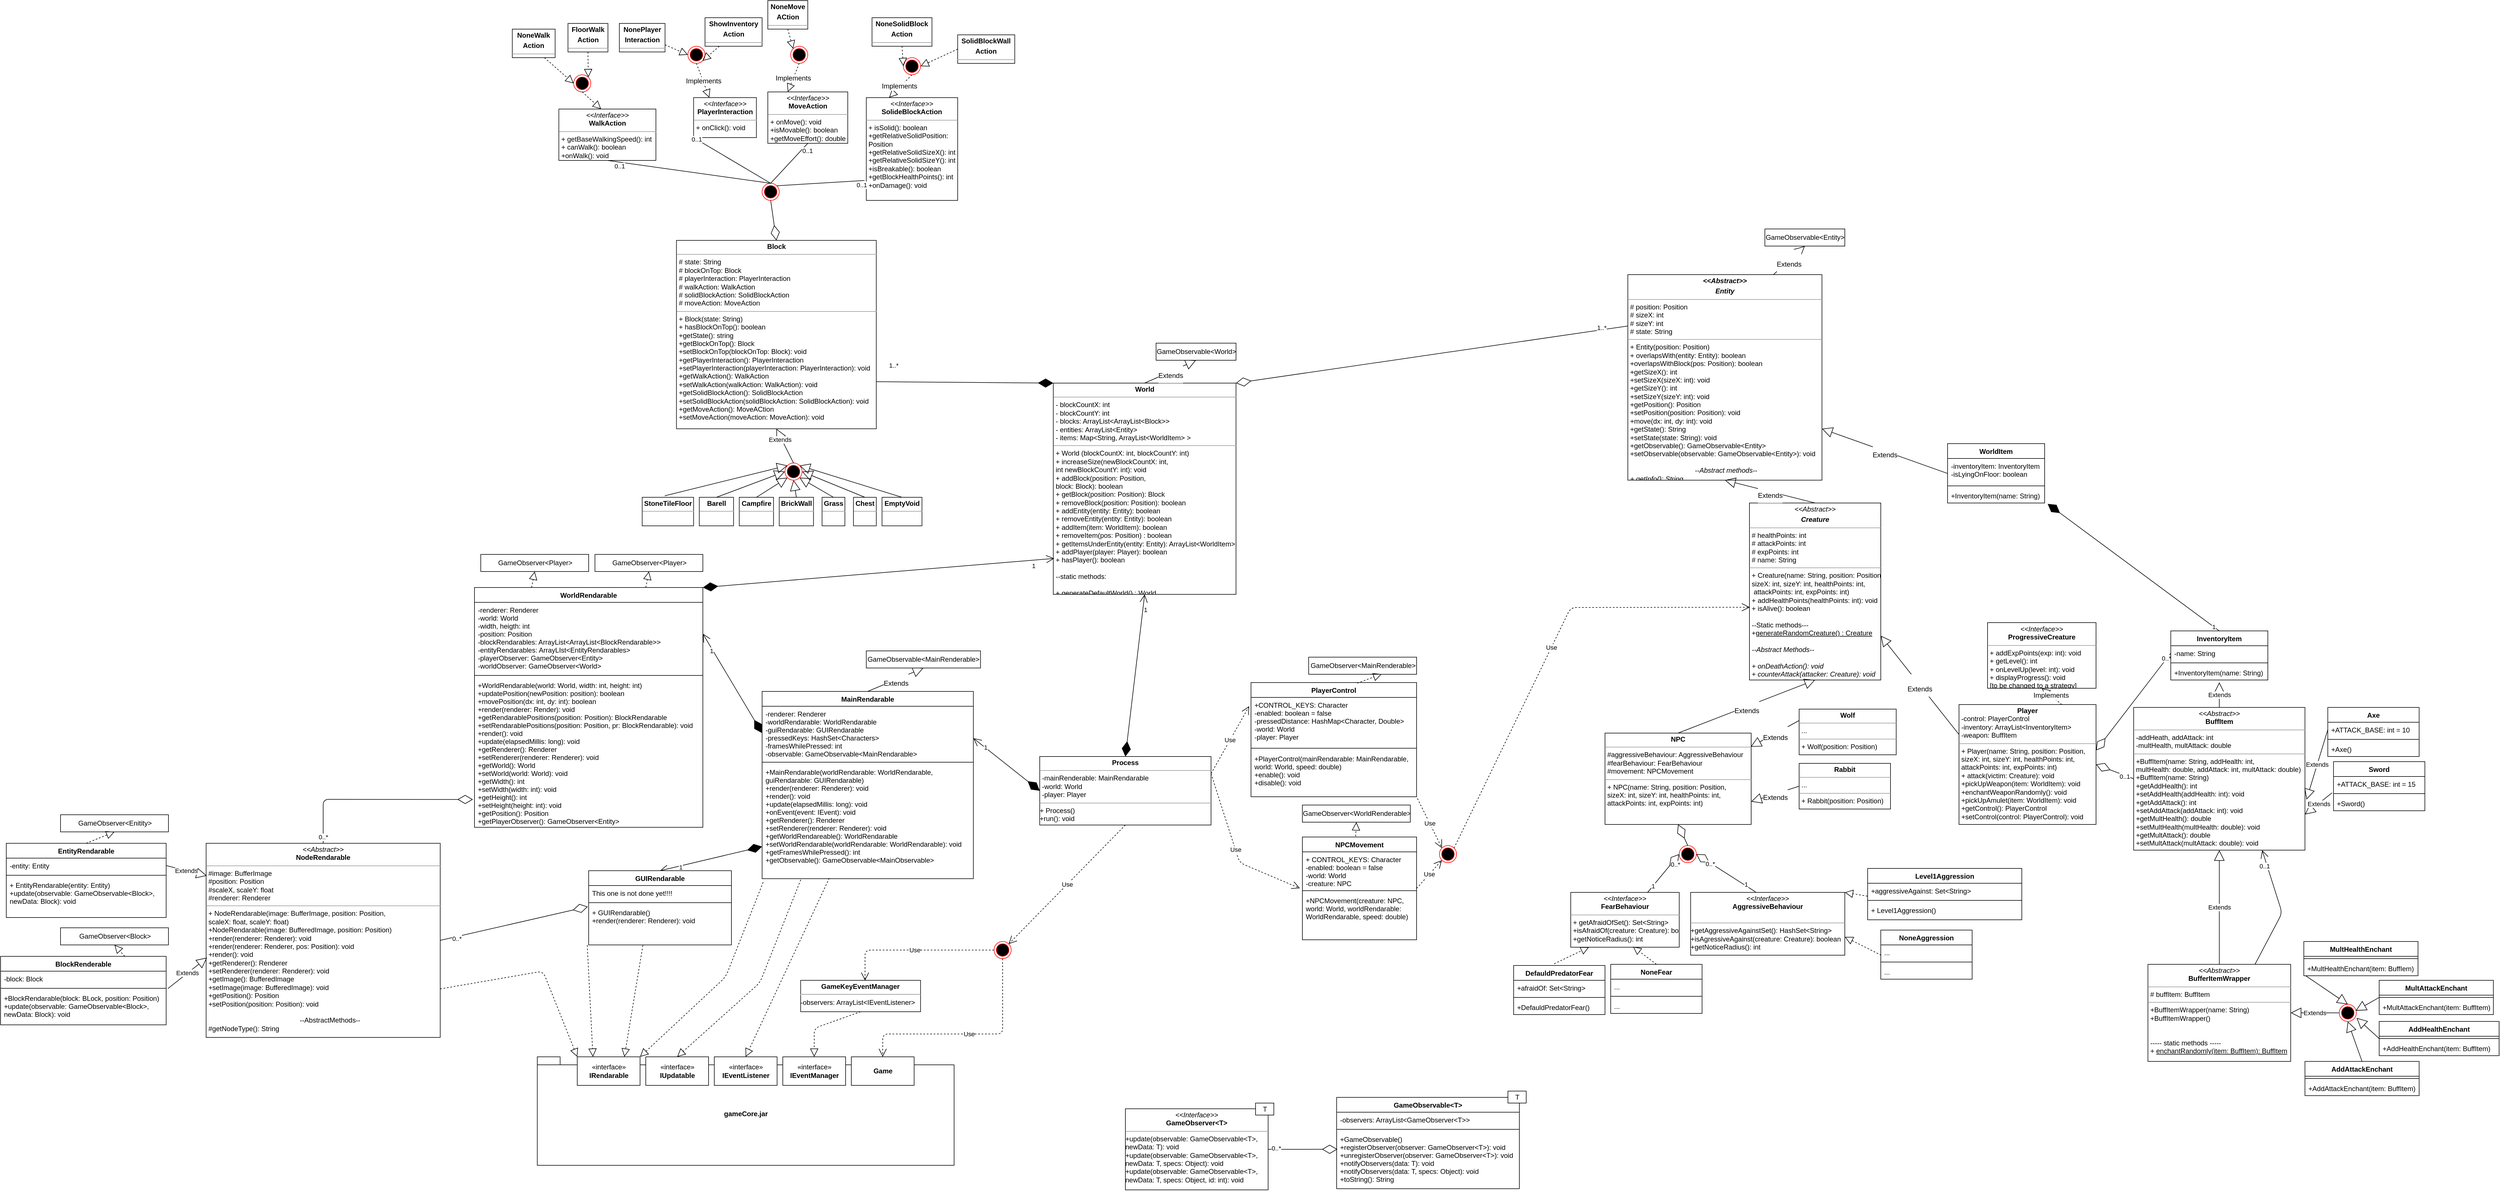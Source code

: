 <mxfile version="13.1.14" type="github">
  <diagram id="mKMDGwIkmkjskIQzQbqt" name="Page-1">
    <mxGraphModel dx="5061" dy="1457" grid="1" gridSize="10" guides="1" tooltips="1" connect="1" arrows="1" fold="1" page="1" pageScale="1" pageWidth="827" pageHeight="1169" math="0" shadow="0">
      <root>
        <mxCell id="0" />
        <mxCell id="1" parent="0" />
        <mxCell id="y1tRoy4HC12Zc1MRgHPe-1" value="&lt;p style=&quot;margin: 4px 0px 0px ; text-align: center&quot;&gt;&lt;i&gt;&amp;lt;&amp;lt;Interface&amp;gt;&amp;gt;&lt;/i&gt;&lt;br&gt;&lt;b&gt;ProgressiveCreature&lt;/b&gt;&lt;/p&gt;&lt;hr size=&quot;1&quot;&gt;&lt;p style=&quot;margin: 0px 0px 0px 4px&quot;&gt;+ addExpPoints(exp: int): void&lt;br&gt;+ getLevel(): int&lt;/p&gt;&lt;p style=&quot;margin: 0px 0px 0px 4px&quot;&gt;+ onLevelUp(level: int): void&lt;/p&gt;&lt;p style=&quot;margin: 0px 0px 0px 4px&quot;&gt;+ displayProgress(): void&lt;br&gt;&lt;/p&gt;&lt;p style=&quot;margin: 0px 0px 0px 4px&quot;&gt;[to be changed to a strategy]&lt;/p&gt;" style="verticalAlign=top;align=left;overflow=fill;fontSize=12;fontFamily=Helvetica;html=1;" parent="1" vertex="1">
          <mxGeometry x="2020" y="1089.5" width="190" height="115" as="geometry" />
        </mxCell>
        <mxCell id="y1tRoy4HC12Zc1MRgHPe-2" value="&lt;p style=&quot;margin: 0px ; margin-top: 4px ; text-align: center&quot;&gt;&lt;b&gt;&lt;i&gt;&amp;lt;&amp;lt;Abstract&amp;gt;&amp;gt;&lt;br&gt;&lt;/i&gt;&lt;/b&gt;&lt;/p&gt;&lt;p style=&quot;margin: 0px ; margin-top: 4px ; text-align: center&quot;&gt;&lt;b&gt;&lt;i&gt;Entity&lt;/i&gt;&lt;/b&gt;&lt;/p&gt;&lt;hr size=&quot;1&quot;&gt;&lt;p style=&quot;margin: 0px ; margin-left: 4px&quot;&gt;# position: Position&lt;br&gt;&lt;/p&gt;&lt;p style=&quot;margin: 0px ; margin-left: 4px&quot;&gt;# sizeX: int&lt;/p&gt;&lt;p style=&quot;margin: 0px ; margin-left: 4px&quot;&gt;# sizeY: int&lt;/p&gt;&lt;p style=&quot;margin: 0px ; margin-left: 4px&quot;&gt;# state: String&lt;/p&gt;&lt;hr size=&quot;1&quot;&gt;&lt;p style=&quot;margin: 0px ; margin-left: 4px&quot;&gt;+ Entity(position: Position)&lt;/p&gt;&lt;p style=&quot;margin: 0px ; margin-left: 4px&quot;&gt;+ overlapsWith(entity: Entity): boolean&lt;/p&gt;&lt;p style=&quot;margin: 0px ; margin-left: 4px&quot;&gt;+overlapsWithBlock(pos: Position): boolean&lt;br&gt;&lt;/p&gt;&lt;p style=&quot;margin: 0px ; margin-left: 4px&quot;&gt;+getSizeX(): int&lt;/p&gt;&lt;p style=&quot;margin: 0px ; margin-left: 4px&quot;&gt;+setSizeX(sizeX: int): void&lt;/p&gt;&lt;p style=&quot;margin: 0px ; margin-left: 4px&quot;&gt;+getSizeY(): int&lt;/p&gt;&lt;p style=&quot;margin: 0px ; margin-left: 4px&quot;&gt;+setSizeY(sizeY: int): void&lt;/p&gt;&lt;p style=&quot;margin: 0px ; margin-left: 4px&quot;&gt;+getPosition(): Position&lt;/p&gt;&lt;p style=&quot;margin: 0px ; margin-left: 4px&quot;&gt;+setPosition(position: Position): void&lt;/p&gt;&lt;p style=&quot;margin: 0px ; margin-left: 4px&quot;&gt;+move(dx: int, dy: int): void&lt;/p&gt;&lt;p style=&quot;margin: 0px ; margin-left: 4px&quot;&gt;+getState(): String&lt;/p&gt;&lt;p style=&quot;margin: 0px ; margin-left: 4px&quot;&gt;+setState(state: String): void&lt;/p&gt;&lt;p style=&quot;margin: 0px ; margin-left: 4px&quot;&gt;+getObservable(): GameObservable&amp;lt;Entity&amp;gt;&lt;/p&gt;&lt;p style=&quot;margin: 0px ; margin-left: 4px&quot;&gt;+setObservable(observable: GameObservable&amp;lt;Entity&amp;gt;): void&lt;br&gt;&lt;/p&gt;&lt;p style=&quot;margin: 0px ; margin-left: 4px&quot;&gt;&lt;br&gt;&lt;/p&gt;&lt;p style=&quot;margin: 0px ; margin-left: 4px&quot; align=&quot;center&quot;&gt;&lt;i&gt;--&lt;/i&gt;&lt;i&gt;&lt;i&gt;Abstract methods--&lt;/i&gt;&lt;/i&gt;&lt;/p&gt;&lt;p style=&quot;margin: 0px ; margin-left: 4px&quot;&gt;&lt;i&gt;+ getInfo(): String&lt;br&gt;&lt;/i&gt;&lt;/p&gt;" style="verticalAlign=top;align=left;overflow=fill;fontSize=12;fontFamily=Helvetica;html=1;" parent="1" vertex="1">
          <mxGeometry x="1390" y="480" width="340" height="360" as="geometry" />
        </mxCell>
        <mxCell id="y1tRoy4HC12Zc1MRgHPe-3" value="&lt;p style=&quot;margin: 4px 0px 0px ; text-align: center&quot;&gt;&lt;i&gt;&amp;lt;&amp;lt;Abstract&amp;gt;&amp;gt;&lt;/i&gt;&lt;/p&gt;&lt;p style=&quot;margin: 4px 0px 0px ; text-align: center&quot;&gt;&lt;b&gt;&lt;i&gt;Creature&lt;/i&gt;&lt;/b&gt;&lt;/p&gt;&lt;hr size=&quot;1&quot;&gt;&lt;p style=&quot;margin: 0px 0px 0px 4px&quot;&gt;# healthPoints: int&lt;br&gt;# attackPoints: int&lt;br&gt;&lt;/p&gt;&lt;p style=&quot;margin: 0px 0px 0px 4px&quot;&gt;# expPoints: int&lt;br&gt;&lt;/p&gt;&lt;p style=&quot;margin: 0px 0px 0px 4px&quot;&gt;# name: String&lt;br&gt;&lt;/p&gt;&lt;hr size=&quot;1&quot;&gt;&lt;p style=&quot;margin: 0px 0px 0px 4px&quot;&gt;+ Creature(name: String, position: Position,&lt;/p&gt;&lt;p style=&quot;margin: 0px 0px 0px 4px&quot;&gt;sizeX: int, sizeY: int,&amp;nbsp;&lt;span&gt;healthPoints: int,&lt;/span&gt;&lt;/p&gt;&lt;p style=&quot;margin: 0px 0px 0px 4px&quot;&gt;&lt;span&gt;&amp;nbsp;attackPoints: int, expPoints: int)&lt;/span&gt;&lt;/p&gt;&lt;p style=&quot;margin: 0px 0px 0px 4px&quot;&gt;+ addHealthPoints(healthPoints: int): void&lt;/p&gt;&lt;p style=&quot;margin: 0px 0px 0px 4px&quot;&gt;+ isAlive(): boolean&lt;/p&gt;&lt;p style=&quot;margin: 0px 0px 0px 4px&quot;&gt;&lt;br&gt;&lt;/p&gt;&lt;p style=&quot;margin: 0px 0px 0px 4px&quot;&gt;--Static methods---&lt;/p&gt;&lt;p style=&quot;margin: 0px 0px 0px 4px&quot;&gt;+&lt;u&gt;generateRandomCreature() : Creature&lt;/u&gt;&lt;/p&gt;&lt;p style=&quot;margin: 0px 0px 0px 4px&quot;&gt;&lt;br&gt;&lt;/p&gt;&lt;p style=&quot;margin: 0px 0px 0px 4px&quot;&gt;&lt;i&gt;--Abstract Methods--&lt;/i&gt;&lt;/p&gt;&lt;p style=&quot;margin: 0px 0px 0px 4px&quot;&gt;&lt;i&gt;&lt;br&gt;&lt;/i&gt;&lt;/p&gt;&lt;p style=&quot;margin: 0px 0px 0px 4px&quot;&gt;&lt;i&gt;+ onDeathAction(): void&lt;/i&gt;&lt;/p&gt;&lt;p style=&quot;margin: 0px 0px 0px 4px&quot;&gt;&lt;i&gt;+ counterAttack(attacker: Creature): void&lt;/i&gt;&lt;/p&gt;" style="verticalAlign=top;align=left;overflow=fill;fontSize=12;fontFamily=Helvetica;html=1;" parent="1" vertex="1">
          <mxGeometry x="1603" y="880" width="230" height="310" as="geometry" />
        </mxCell>
        <mxCell id="y1tRoy4HC12Zc1MRgHPe-4" value="&lt;p style=&quot;margin: 0px ; margin-top: 4px ; text-align: center&quot;&gt;&lt;b&gt;Player&lt;/b&gt;&lt;/p&gt;&lt;p style=&quot;margin: 0px ; margin-left: 4px&quot;&gt;-control: PlayerControl&lt;/p&gt;&lt;p style=&quot;margin: 0px ; margin-left: 4px&quot;&gt;-inventory: ArrayList&amp;lt;InventoryItem&amp;gt;&lt;/p&gt;&lt;p style=&quot;margin: 0px ; margin-left: 4px&quot;&gt;-weapon: BuffItem&lt;br&gt;&lt;/p&gt;&lt;hr size=&quot;1&quot;&gt;&lt;p style=&quot;margin: 0px 0px 0px 4px&quot;&gt;+ Player&lt;span&gt;(name: String, position: Position,&lt;/span&gt;&lt;/p&gt;&lt;p style=&quot;margin: 0px 0px 0px 4px&quot;&gt;sizeX: int, sizeY: int, healthPoints: int,&amp;nbsp;&lt;/p&gt;&lt;p style=&quot;margin: 0px 0px 0px 4px&quot;&gt;attackPoints: int,&amp;nbsp;expPoints: int)&lt;/p&gt;&lt;p style=&quot;margin: 0px ; margin-left: 4px&quot;&gt;+ attack(victim: Creature): void&lt;/p&gt;&lt;p style=&quot;margin: 0px ; margin-left: 4px&quot;&gt;+pickUpWeapon(item: WorldItem): void&lt;/p&gt;&lt;p style=&quot;margin: 0px ; margin-left: 4px&quot;&gt;+enchantWeaponRandomly(): void&lt;/p&gt;&lt;p style=&quot;margin: 0px ; margin-left: 4px&quot;&gt;+pickUpAmulet(item: WorldItem): void&lt;/p&gt;&lt;p style=&quot;margin: 0px ; margin-left: 4px&quot;&gt;+getControl(): PlayerControl&lt;/p&gt;&lt;p style=&quot;margin: 0px ; margin-left: 4px&quot;&gt;+setControl(control: PlayerControl): void&lt;br&gt;&lt;/p&gt;&lt;p style=&quot;margin: 0px ; margin-left: 4px&quot;&gt;&lt;br&gt;&lt;/p&gt;" style="verticalAlign=top;align=left;overflow=fill;fontSize=12;fontFamily=Helvetica;html=1;" parent="1" vertex="1">
          <mxGeometry x="1970" y="1233" width="240" height="210" as="geometry" />
        </mxCell>
        <mxCell id="y1tRoy4HC12Zc1MRgHPe-5" value="&lt;p style=&quot;margin: 0px ; margin-top: 4px ; text-align: center&quot;&gt;&lt;b&gt;NPC&lt;/b&gt;&lt;/p&gt;&lt;hr size=&quot;1&quot;&gt;&lt;p style=&quot;margin: 0px ; margin-left: 4px&quot;&gt;&lt;span&gt;#aggressiveBehaviour: AggressiveBehaviour&lt;/span&gt;&lt;br&gt;&lt;/p&gt;&lt;p style=&quot;margin: 0px ; margin-left: 4px&quot;&gt;#fearBehaviour: FearBehaviour&lt;/p&gt;&lt;p style=&quot;margin: 0px ; margin-left: 4px&quot;&gt;#movement: NPCMovement&lt;br&gt;&lt;/p&gt;&lt;hr size=&quot;1&quot;&gt;&lt;p style=&quot;margin: 0px ; margin-left: 4px&quot;&gt;+ NPC(name: String, position: Position,&lt;/p&gt;&lt;p style=&quot;margin: 0px ; margin-left: 4px&quot;&gt;sizeX: int, sizeY: int, healthPoints: int,&amp;nbsp;&lt;/p&gt;&lt;p style=&quot;margin: 0px ; margin-left: 4px&quot;&gt;attackPoints: int,&amp;nbsp;&lt;span&gt;expPoints: int)&lt;/span&gt;&lt;/p&gt;" style="verticalAlign=top;align=left;overflow=fill;fontSize=12;fontFamily=Helvetica;html=1;" parent="1" vertex="1">
          <mxGeometry x="1350" y="1283" width="256" height="160" as="geometry" />
        </mxCell>
        <mxCell id="y1tRoy4HC12Zc1MRgHPe-6" value="&lt;p style=&quot;margin: 0px ; margin-top: 4px ; text-align: center&quot;&gt;&lt;b&gt;Rabbit&lt;/b&gt;&lt;/p&gt;&lt;hr size=&quot;1&quot;&gt;&lt;p style=&quot;margin: 0px ; margin-left: 4px&quot;&gt;...&lt;/p&gt;&lt;hr size=&quot;1&quot;&gt;&lt;p style=&quot;margin: 0px ; margin-left: 4px&quot;&gt;+ Rabbit(position: Position)&lt;/p&gt;" style="verticalAlign=top;align=left;overflow=fill;fontSize=12;fontFamily=Helvetica;html=1;" parent="1" vertex="1">
          <mxGeometry x="1690" y="1336" width="160" height="80" as="geometry" />
        </mxCell>
        <mxCell id="y1tRoy4HC12Zc1MRgHPe-7" value="&lt;p style=&quot;margin: 0px ; margin-top: 4px ; text-align: center&quot;&gt;&lt;b&gt;Wolf&lt;/b&gt;&lt;/p&gt;&lt;hr size=&quot;1&quot;&gt;&lt;p style=&quot;margin: 0px ; margin-left: 4px&quot;&gt;...&lt;/p&gt;&lt;hr size=&quot;1&quot;&gt;&lt;p style=&quot;margin: 0px ; margin-left: 4px&quot;&gt;+ Wolf(position: Position)&lt;br&gt;&lt;/p&gt;" style="verticalAlign=top;align=left;overflow=fill;fontSize=12;fontFamily=Helvetica;html=1;" parent="1" vertex="1">
          <mxGeometry x="1690" y="1241" width="170" height="80" as="geometry" />
        </mxCell>
        <mxCell id="y1tRoy4HC12Zc1MRgHPe-8" value="&lt;font style=&quot;font-size: 12px&quot;&gt;Extends&lt;/font&gt;" style="endArrow=block;endSize=16;endFill=0;html=1;fontSize=32;entryX=1;entryY=0.75;entryDx=0;entryDy=0;exitX=0;exitY=0.25;exitDx=0;exitDy=0;" parent="1" source="y1tRoy4HC12Zc1MRgHPe-4" target="y1tRoy4HC12Zc1MRgHPe-3" edge="1">
          <mxGeometry width="160" relative="1" as="geometry">
            <mxPoint x="1680" y="1280" as="sourcePoint" />
            <mxPoint x="1840" y="1280" as="targetPoint" />
          </mxGeometry>
        </mxCell>
        <mxCell id="y1tRoy4HC12Zc1MRgHPe-9" value="&lt;font style=&quot;font-size: 12px&quot;&gt;Extends&lt;/font&gt;" style="endArrow=block;endSize=16;endFill=0;html=1;fontSize=32;entryX=0.5;entryY=1;entryDx=0;entryDy=0;exitX=0.5;exitY=0;exitDx=0;exitDy=0;" parent="1" source="y1tRoy4HC12Zc1MRgHPe-3" target="y1tRoy4HC12Zc1MRgHPe-2" edge="1">
          <mxGeometry width="160" relative="1" as="geometry">
            <mxPoint x="1500" y="990" as="sourcePoint" />
            <mxPoint x="1660" y="990" as="targetPoint" />
          </mxGeometry>
        </mxCell>
        <mxCell id="y1tRoy4HC12Zc1MRgHPe-10" value="" style="endArrow=block;dashed=1;endFill=0;endSize=12;html=1;fontSize=32;entryX=0.5;entryY=1;entryDx=0;entryDy=0;exitX=0.75;exitY=0;exitDx=0;exitDy=0;" parent="1" source="y1tRoy4HC12Zc1MRgHPe-4" target="y1tRoy4HC12Zc1MRgHPe-1" edge="1">
          <mxGeometry width="160" relative="1" as="geometry">
            <mxPoint x="2090" y="1380" as="sourcePoint" />
            <mxPoint x="2250" y="1380" as="targetPoint" />
          </mxGeometry>
        </mxCell>
        <mxCell id="y1tRoy4HC12Zc1MRgHPe-11" value="&lt;font style=&quot;font-size: 12px&quot;&gt;Implements&lt;/font&gt;" style="edgeLabel;html=1;align=center;verticalAlign=middle;resizable=0;points=[];" parent="y1tRoy4HC12Zc1MRgHPe-10" vertex="1" connectable="0">
          <mxGeometry x="0.114" relative="1" as="geometry">
            <mxPoint as="offset" />
          </mxGeometry>
        </mxCell>
        <mxCell id="y1tRoy4HC12Zc1MRgHPe-12" value="&lt;font style=&quot;font-size: 12px&quot;&gt;Extends&lt;/font&gt;" style="endArrow=block;endSize=16;endFill=0;html=1;fontSize=32;entryX=0.5;entryY=1;entryDx=0;entryDy=0;exitX=0.5;exitY=0;exitDx=0;exitDy=0;" parent="1" source="y1tRoy4HC12Zc1MRgHPe-5" target="y1tRoy4HC12Zc1MRgHPe-3" edge="1">
          <mxGeometry width="160" relative="1" as="geometry">
            <mxPoint x="1965" y="1330" as="sourcePoint" />
            <mxPoint x="1840" y="1220" as="targetPoint" />
          </mxGeometry>
        </mxCell>
        <mxCell id="y1tRoy4HC12Zc1MRgHPe-13" value="&lt;font style=&quot;font-size: 12px&quot;&gt;Extends&lt;/font&gt;" style="endArrow=block;endSize=16;endFill=0;html=1;fontSize=32;entryX=1;entryY=0.75;entryDx=0;entryDy=0;exitX=0;exitY=0.5;exitDx=0;exitDy=0;" parent="1" source="y1tRoy4HC12Zc1MRgHPe-6" target="y1tRoy4HC12Zc1MRgHPe-5" edge="1">
          <mxGeometry width="160" relative="1" as="geometry">
            <mxPoint x="1670" y="1379" as="sourcePoint" />
            <mxPoint x="1855" y="1370" as="targetPoint" />
          </mxGeometry>
        </mxCell>
        <mxCell id="y1tRoy4HC12Zc1MRgHPe-14" value="&lt;font style=&quot;font-size: 12px&quot;&gt;Extends&lt;/font&gt;" style="endArrow=block;endSize=16;endFill=0;html=1;fontSize=32;exitX=0;exitY=0.25;exitDx=0;exitDy=0;entryX=0.997;entryY=0.15;entryDx=0;entryDy=0;entryPerimeter=0;" parent="1" source="y1tRoy4HC12Zc1MRgHPe-7" target="y1tRoy4HC12Zc1MRgHPe-5" edge="1">
          <mxGeometry width="160" relative="1" as="geometry">
            <mxPoint x="1430" y="1430" as="sourcePoint" />
            <mxPoint x="1690" y="1470" as="targetPoint" />
          </mxGeometry>
        </mxCell>
        <mxCell id="y1tRoy4HC12Zc1MRgHPe-43" value="&lt;p style=&quot;margin: 0px ; margin-top: 4px ; text-align: center&quot;&gt;&lt;b&gt;World&lt;/b&gt;&lt;/p&gt;&lt;hr size=&quot;1&quot;&gt;&lt;p style=&quot;margin: 0px ; margin-left: 4px&quot;&gt;- blockCountX: int&lt;/p&gt;&lt;p style=&quot;margin: 0px ; margin-left: 4px&quot;&gt;- blockCountY: int&lt;/p&gt;&lt;p style=&quot;margin: 0px ; margin-left: 4px&quot;&gt;- blocks: ArrayList&amp;lt;ArrayList&amp;lt;Block&amp;gt;&amp;gt;&lt;/p&gt;&lt;p style=&quot;margin: 0px ; margin-left: 4px&quot;&gt;- entities: ArrayList&amp;lt;Entity&amp;gt;&lt;/p&gt;&lt;p style=&quot;margin: 0px ; margin-left: 4px&quot;&gt;- items: Map&amp;lt;String, ArrayList&amp;lt;WorldItem&amp;gt; &amp;gt;&lt;/p&gt;&lt;hr size=&quot;1&quot;&gt;&lt;p style=&quot;margin: 0px ; margin-left: 4px&quot;&gt;+ World (blockCountX: int, blockCountY: int)&lt;/p&gt;&lt;p style=&quot;margin: 0px ; margin-left: 4px&quot;&gt;+ increaseSize(newBlockCountX: int,&lt;/p&gt;&lt;p style=&quot;margin: 0px ; margin-left: 4px&quot;&gt;int newBlockCountY: int): void&lt;/p&gt;&lt;p style=&quot;margin: 0px ; margin-left: 4px&quot;&gt;+ addBlock(position: Position,&amp;nbsp;&lt;/p&gt;&lt;p style=&quot;margin: 0px ; margin-left: 4px&quot;&gt;&lt;span&gt;block: Block): boolean&lt;/span&gt;&lt;/p&gt;&lt;p style=&quot;margin: 0px ; margin-left: 4px&quot;&gt;&lt;span&gt;+ getBlock(position: Position): Block&lt;/span&gt;&lt;/p&gt;&lt;p style=&quot;margin: 0px ; margin-left: 4px&quot;&gt;&lt;span&gt;+ removeBlock(position: Position&lt;/span&gt;&lt;span&gt;): boolean&lt;/span&gt;&lt;/p&gt;&lt;p style=&quot;margin: 0px ; margin-left: 4px&quot;&gt;+ addEntity(entity: Entity): boolean&lt;/p&gt;&lt;p style=&quot;margin: 0px ; margin-left: 4px&quot;&gt;+ removeEntity(entity: Entity): boolean&lt;/p&gt;&lt;p style=&quot;margin: 0px ; margin-left: 4px&quot;&gt;+ addItem(item: WorldItem): boolean&lt;/p&gt;&lt;p style=&quot;margin: 0px ; margin-left: 4px&quot;&gt;+ removeItem(pos: Position) : boolean&lt;/p&gt;&lt;p style=&quot;margin: 0px ; margin-left: 4px&quot;&gt;+ getItemsUnderEntity(entity: Entity): ArrayList&amp;lt;WorldItem&amp;gt;&lt;/p&gt;&lt;p style=&quot;margin: 0px ; margin-left: 4px&quot;&gt;+ addPlayer(player: Player): boolean&lt;/p&gt;&lt;p style=&quot;margin: 0px ; margin-left: 4px&quot;&gt;+ hasPlayer(): boolean&lt;/p&gt;&lt;p style=&quot;margin: 0px ; margin-left: 4px&quot;&gt;&lt;br&gt;&lt;/p&gt;&lt;p style=&quot;margin: 0px ; margin-left: 4px&quot;&gt;--static methods:&lt;/p&gt;&lt;p style=&quot;margin: 0px ; margin-left: 4px&quot;&gt;&lt;br&gt;&lt;/p&gt;&lt;p style=&quot;margin: 0px ; margin-left: 4px&quot;&gt;&lt;u&gt;+ generateDefaultWorld() : World&lt;/u&gt;&lt;/p&gt;" style="verticalAlign=top;align=left;overflow=fill;fontSize=12;fontFamily=Helvetica;html=1;" parent="1" vertex="1">
          <mxGeometry x="383.75" y="670" width="320" height="370" as="geometry" />
        </mxCell>
        <mxCell id="y1tRoy4HC12Zc1MRgHPe-44" value="&lt;p style=&quot;margin: 0px ; margin-top: 4px ; text-align: center&quot;&gt;&lt;b&gt;Block&lt;/b&gt;&lt;/p&gt;&lt;hr size=&quot;1&quot;&gt;&lt;p style=&quot;margin: 0px ; margin-left: 4px&quot;&gt;# state: String&lt;br&gt;&lt;/p&gt;&lt;p style=&quot;margin: 0px ; margin-left: 4px&quot;&gt;# blockOnTop: Block&lt;/p&gt;&lt;p style=&quot;margin: 0px ; margin-left: 4px&quot;&gt;# playerInteraction: PlayerInteraction&lt;/p&gt;&lt;p style=&quot;margin: 0px ; margin-left: 4px&quot;&gt;# walkAction: WalkAction&lt;/p&gt;&lt;p style=&quot;margin: 0px ; margin-left: 4px&quot;&gt;# solidBlockAction: SolidBlockAction&lt;br&gt;&lt;/p&gt;&lt;p style=&quot;margin: 0px ; margin-left: 4px&quot;&gt;# moveAction: MoveAction&lt;/p&gt;&lt;hr size=&quot;1&quot;&gt;&lt;p style=&quot;margin: 0px ; margin-left: 4px&quot;&gt;+ Block(state: String)&lt;/p&gt;&lt;p style=&quot;margin: 0px ; margin-left: 4px&quot;&gt;+ hasBlockOnTop(): boolean&lt;/p&gt;&lt;p style=&quot;margin: 0px ; margin-left: 4px&quot;&gt;+getState(): string&lt;/p&gt;&lt;p style=&quot;margin: 0px ; margin-left: 4px&quot;&gt;+getBlockOnTop(): Block&lt;/p&gt;&lt;p style=&quot;margin: 0px ; margin-left: 4px&quot;&gt;+setBlockOnTop(blockOnTop: Block): void&lt;/p&gt;&lt;p style=&quot;margin: 0px ; margin-left: 4px&quot;&gt;+getPlayerInteraction(): PlayerInteraction&lt;/p&gt;&lt;p style=&quot;margin: 0px ; margin-left: 4px&quot;&gt;+setPlayerInteraction(playerInteraction: PlayerInteraction): void&lt;/p&gt;&lt;p style=&quot;margin: 0px ; margin-left: 4px&quot;&gt;+getWalkAction(): WalkAction&lt;/p&gt;&lt;p style=&quot;margin: 0px ; margin-left: 4px&quot;&gt;+setWalkAction(walkAction: WalkAction): void&lt;/p&gt;&lt;p style=&quot;margin: 0px ; margin-left: 4px&quot;&gt;+getSolidBlockAction(): SolidBlockAction&lt;/p&gt;&lt;p style=&quot;margin: 0px ; margin-left: 4px&quot;&gt;+setSolidBlockAction(solidBlockAction: SolidBlockAction): void&lt;/p&gt;&lt;p style=&quot;margin: 0px ; margin-left: 4px&quot;&gt;+getMoveAction(): MoveACtion&lt;/p&gt;&lt;p style=&quot;margin: 0px ; margin-left: 4px&quot;&gt;+setMoveAction(moveAction: MoveAction): void&lt;br&gt;&lt;/p&gt;&lt;p style=&quot;margin: 0px ; margin-left: 4px&quot;&gt;&lt;br&gt;&lt;/p&gt;&lt;p style=&quot;margin: 0px ; margin-left: 4px&quot;&gt;&lt;br&gt;&lt;/p&gt;&lt;p style=&quot;margin: 0px ; margin-left: 4px&quot;&gt;&lt;br&gt;&lt;/p&gt;&lt;p style=&quot;margin: 0px ; margin-left: 4px&quot;&gt;&lt;br&gt;&lt;/p&gt;&lt;p style=&quot;margin: 0px ; margin-left: 4px&quot;&gt;&lt;br&gt;&lt;/p&gt;&lt;p style=&quot;margin: 0px ; margin-left: 4px&quot;&gt;&lt;br&gt;&lt;/p&gt;&lt;p style=&quot;margin: 0px ; margin-left: 4px&quot;&gt;&lt;br&gt;&lt;/p&gt;" style="verticalAlign=top;align=left;overflow=fill;fontSize=12;fontFamily=Helvetica;html=1;" parent="1" vertex="1">
          <mxGeometry x="-276.25" y="420" width="350" height="330" as="geometry" />
        </mxCell>
        <mxCell id="y1tRoy4HC12Zc1MRgHPe-46" style="edgeStyle=orthogonalEdgeStyle;rounded=0;orthogonalLoop=1;jettySize=auto;html=1;exitX=0.5;exitY=1;exitDx=0;exitDy=0;" parent="1" edge="1">
          <mxGeometry relative="1" as="geometry">
            <mxPoint x="1615" y="530" as="sourcePoint" />
            <mxPoint x="1615" y="530" as="targetPoint" />
          </mxGeometry>
        </mxCell>
        <mxCell id="y1tRoy4HC12Zc1MRgHPe-51" value="" style="endArrow=diamondThin;endFill=0;endSize=24;html=1;entryX=1;entryY=0;entryDx=0;entryDy=0;exitX=0;exitY=0.25;exitDx=0;exitDy=0;" parent="1" source="y1tRoy4HC12Zc1MRgHPe-2" target="y1tRoy4HC12Zc1MRgHPe-43" edge="1">
          <mxGeometry width="160" relative="1" as="geometry">
            <mxPoint x="1840" y="740" as="sourcePoint" />
            <mxPoint x="1760" y="770" as="targetPoint" />
          </mxGeometry>
        </mxCell>
        <mxCell id="y1tRoy4HC12Zc1MRgHPe-52" value="1..*" style="edgeLabel;html=1;align=center;verticalAlign=middle;resizable=0;points=[];" parent="y1tRoy4HC12Zc1MRgHPe-51" vertex="1" connectable="0">
          <mxGeometry x="-0.796" y="1" relative="1" as="geometry">
            <mxPoint x="23.55" y="-8.1" as="offset" />
          </mxGeometry>
        </mxCell>
        <mxCell id="y1tRoy4HC12Zc1MRgHPe-53" value="" style="endArrow=diamondThin;endFill=1;endSize=24;html=1;exitX=1;exitY=0.75;exitDx=0;exitDy=0;entryX=0;entryY=0;entryDx=0;entryDy=0;" parent="1" source="y1tRoy4HC12Zc1MRgHPe-44" target="y1tRoy4HC12Zc1MRgHPe-43" edge="1">
          <mxGeometry width="160" relative="1" as="geometry">
            <mxPoint x="1610" y="610" as="sourcePoint" />
            <mxPoint x="743.75" y="840" as="targetPoint" />
          </mxGeometry>
        </mxCell>
        <mxCell id="y1tRoy4HC12Zc1MRgHPe-54" value="1..*" style="edgeLabel;html=1;align=center;verticalAlign=middle;resizable=0;points=[];" parent="y1tRoy4HC12Zc1MRgHPe-53" vertex="1" connectable="0">
          <mxGeometry x="-0.798" y="-1" relative="1" as="geometry">
            <mxPoint x="-1.27" y="-30.2" as="offset" />
          </mxGeometry>
        </mxCell>
        <mxCell id="y1tRoy4HC12Zc1MRgHPe-57" value="&lt;p style=&quot;margin: 4px 0px 0px ; text-align: center&quot;&gt;&lt;i&gt;&amp;lt;&amp;lt;Interface&amp;gt;&amp;gt;&lt;/i&gt;&lt;br&gt;&lt;b&gt;SolideBlockAction&lt;/b&gt;&lt;/p&gt;&lt;hr size=&quot;1&quot;&gt;&lt;p style=&quot;margin: 0px 0px 0px 4px&quot;&gt;+ isSolid(): boolean&lt;/p&gt;&lt;p style=&quot;margin: 0px 0px 0px 4px&quot;&gt;+getRelativeSolidPosition:&lt;/p&gt;&lt;p style=&quot;margin: 0px 0px 0px 4px&quot;&gt;Position&lt;/p&gt;&lt;p style=&quot;margin: 0px 0px 0px 4px&quot;&gt;+getRelativeSolidSizeX(): int&lt;/p&gt;&lt;p style=&quot;margin: 0px 0px 0px 4px&quot;&gt;+getRelativeSolidSizeY(): int&lt;/p&gt;&lt;p style=&quot;margin: 0px 0px 0px 4px&quot;&gt;+isBreakable(): boolean&lt;/p&gt;&lt;p style=&quot;margin: 0px 0px 0px 4px&quot;&gt;+getBlockHealthPoints(): int&lt;/p&gt;&lt;p style=&quot;margin: 0px 0px 0px 4px&quot;&gt;+onDamage(): void&lt;br&gt;&lt;/p&gt;" style="verticalAlign=top;align=left;overflow=fill;fontSize=12;fontFamily=Helvetica;html=1;" parent="1" vertex="1">
          <mxGeometry x="56.25" y="170" width="160" height="180" as="geometry" />
        </mxCell>
        <mxCell id="y1tRoy4HC12Zc1MRgHPe-58" value="" style="endArrow=diamondThin;endFill=0;endSize=24;html=1;exitX=0.5;exitY=1;exitDx=0;exitDy=0;entryX=0.5;entryY=0;entryDx=0;entryDy=0;" parent="1" source="y1tRoy4HC12Zc1MRgHPe-59" target="y1tRoy4HC12Zc1MRgHPe-44" edge="1">
          <mxGeometry width="160" relative="1" as="geometry">
            <mxPoint x="144.02" y="393.46" as="sourcePoint" />
            <mxPoint x="-91.25" y="390" as="targetPoint" />
          </mxGeometry>
        </mxCell>
        <mxCell id="y1tRoy4HC12Zc1MRgHPe-59" value="" style="ellipse;html=1;shape=endState;fillColor=#000000;strokeColor=#ff0000;" parent="1" vertex="1">
          <mxGeometry x="-126.25" y="320" width="30" height="30" as="geometry" />
        </mxCell>
        <mxCell id="y1tRoy4HC12Zc1MRgHPe-60" value="&lt;p style=&quot;margin: 4px 0px 0px ; text-align: center&quot;&gt;&lt;i&gt;&amp;lt;&amp;lt;Interface&amp;gt;&amp;gt;&lt;/i&gt;&lt;br&gt;&lt;b&gt;MoveAction&lt;/b&gt;&lt;/p&gt;&lt;hr size=&quot;1&quot;&gt;&lt;p style=&quot;margin: 0px 0px 0px 4px&quot;&gt;+ onMove(): void&lt;/p&gt;&lt;p style=&quot;margin: 0px 0px 0px 4px&quot;&gt;+isMovable(): boolean&lt;/p&gt;&lt;p style=&quot;margin: 0px 0px 0px 4px&quot;&gt;+getMoveEffort(): double&lt;br&gt;&lt;/p&gt;" style="verticalAlign=top;align=left;overflow=fill;fontSize=12;fontFamily=Helvetica;html=1;" parent="1" vertex="1">
          <mxGeometry x="-116.25" y="160" width="140" height="90" as="geometry" />
        </mxCell>
        <mxCell id="y1tRoy4HC12Zc1MRgHPe-61" value="" style="endArrow=none;html=1;entryX=0.5;entryY=1;entryDx=0;entryDy=0;exitX=0.5;exitY=0;exitDx=0;exitDy=0;" parent="1" source="y1tRoy4HC12Zc1MRgHPe-59" target="y1tRoy4HC12Zc1MRgHPe-60" edge="1">
          <mxGeometry width="50" height="50" relative="1" as="geometry">
            <mxPoint x="-286.25" y="230" as="sourcePoint" />
            <mxPoint x="-236.25" y="180" as="targetPoint" />
          </mxGeometry>
        </mxCell>
        <mxCell id="y1tRoy4HC12Zc1MRgHPe-62" value="0..1" style="edgeLabel;html=1;align=center;verticalAlign=middle;resizable=0;points=[];" parent="y1tRoy4HC12Zc1MRgHPe-61" vertex="1" connectable="0">
          <mxGeometry x="0.359" y="1" relative="1" as="geometry">
            <mxPoint x="20.2" y="-8.6" as="offset" />
          </mxGeometry>
        </mxCell>
        <mxCell id="y1tRoy4HC12Zc1MRgHPe-63" value="" style="endArrow=none;html=1;exitX=1;exitY=0;exitDx=0;exitDy=0;entryX=-0.019;entryY=0.806;entryDx=0;entryDy=0;entryPerimeter=0;" parent="1" source="y1tRoy4HC12Zc1MRgHPe-59" target="y1tRoy4HC12Zc1MRgHPe-57" edge="1">
          <mxGeometry width="50" height="50" relative="1" as="geometry">
            <mxPoint x="-62.183" y="257.433" as="sourcePoint" />
            <mxPoint x="103.75" y="274" as="targetPoint" />
          </mxGeometry>
        </mxCell>
        <mxCell id="y1tRoy4HC12Zc1MRgHPe-64" value="0..1" style="edgeLabel;html=1;align=center;verticalAlign=middle;resizable=0;points=[];" parent="y1tRoy4HC12Zc1MRgHPe-63" vertex="1" connectable="0">
          <mxGeometry x="0.499" relative="1" as="geometry">
            <mxPoint x="33.55" y="5.05" as="offset" />
          </mxGeometry>
        </mxCell>
        <mxCell id="y1tRoy4HC12Zc1MRgHPe-65" value="&lt;p style=&quot;margin: 4px 0px 0px ; text-align: center&quot;&gt;&lt;i&gt;&amp;lt;&amp;lt;Interface&amp;gt;&amp;gt;&lt;/i&gt;&lt;br&gt;&lt;b&gt;PlayerInteraction&lt;/b&gt;&lt;/p&gt;&lt;hr size=&quot;1&quot;&gt;&lt;p style=&quot;margin: 0px 0px 0px 4px&quot;&gt;+ onClick(): void&lt;/p&gt;" style="verticalAlign=top;align=left;overflow=fill;fontSize=12;fontFamily=Helvetica;html=1;" parent="1" vertex="1">
          <mxGeometry x="-246.25" y="170" width="110" height="70" as="geometry" />
        </mxCell>
        <mxCell id="y1tRoy4HC12Zc1MRgHPe-66" value="" style="endArrow=none;html=1;entryX=0;entryY=1;entryDx=0;entryDy=0;exitX=0.5;exitY=0;exitDx=0;exitDy=0;" parent="1" source="y1tRoy4HC12Zc1MRgHPe-59" target="y1tRoy4HC12Zc1MRgHPe-65" edge="1">
          <mxGeometry width="50" height="50" relative="1" as="geometry">
            <mxPoint x="-50.643" y="305.607" as="sourcePoint" />
            <mxPoint x="-6.25" y="305" as="targetPoint" />
          </mxGeometry>
        </mxCell>
        <mxCell id="y1tRoy4HC12Zc1MRgHPe-67" value="0..1" style="edgeLabel;html=1;align=center;verticalAlign=middle;resizable=0;points=[];" parent="y1tRoy4HC12Zc1MRgHPe-66" vertex="1" connectable="0">
          <mxGeometry x="0.496" relative="1" as="geometry">
            <mxPoint x="-28.91" y="-17.61" as="offset" />
          </mxGeometry>
        </mxCell>
        <mxCell id="y1tRoy4HC12Zc1MRgHPe-68" value="&lt;p style=&quot;margin: 4px 0px 0px ; text-align: center&quot;&gt;&lt;i&gt;&amp;lt;&amp;lt;Interface&amp;gt;&amp;gt;&lt;/i&gt;&lt;br&gt;&lt;b&gt;WalkAction&lt;/b&gt;&lt;/p&gt;&lt;hr size=&quot;1&quot;&gt;&lt;p style=&quot;margin: 0px 0px 0px 4px&quot;&gt;+ getBaseWalkingSpeed(): int&lt;/p&gt;&lt;p style=&quot;margin: 0px 0px 0px 4px&quot;&gt;+ canWalk(): boolean&lt;/p&gt;&lt;p style=&quot;margin: 0px 0px 0px 4px&quot;&gt;+onWalk(): void&lt;br&gt;&lt;/p&gt;" style="verticalAlign=top;align=left;overflow=fill;fontSize=12;fontFamily=Helvetica;html=1;" parent="1" vertex="1">
          <mxGeometry x="-482.25" y="190" width="170" height="90" as="geometry" />
        </mxCell>
        <mxCell id="y1tRoy4HC12Zc1MRgHPe-69" value="" style="endArrow=none;html=1;entryX=0.5;entryY=1;entryDx=0;entryDy=0;exitX=0.5;exitY=0;exitDx=0;exitDy=0;" parent="1" source="y1tRoy4HC12Zc1MRgHPe-59" target="y1tRoy4HC12Zc1MRgHPe-68" edge="1">
          <mxGeometry width="50" height="50" relative="1" as="geometry">
            <mxPoint x="-46.25" y="295" as="sourcePoint" />
            <mxPoint x="-16.25" y="260" as="targetPoint" />
          </mxGeometry>
        </mxCell>
        <mxCell id="y1tRoy4HC12Zc1MRgHPe-70" value="0..1" style="edgeLabel;html=1;align=center;verticalAlign=middle;resizable=0;points=[];" parent="y1tRoy4HC12Zc1MRgHPe-69" vertex="1" connectable="0">
          <mxGeometry x="0.343" y="2" relative="1" as="geometry">
            <mxPoint x="-72.78" y="-5.14" as="offset" />
          </mxGeometry>
        </mxCell>
        <mxCell id="y1tRoy4HC12Zc1MRgHPe-71" value="&lt;p style=&quot;margin: 4px 0px 0px ; text-align: center&quot;&gt;&lt;b&gt;SolidBlockWall&lt;/b&gt;&lt;/p&gt;&lt;p style=&quot;margin: 4px 0px 0px ; text-align: center&quot;&gt;&lt;b&gt;Action&lt;/b&gt;&lt;br&gt;&lt;/p&gt;&lt;hr size=&quot;1&quot;&gt;&lt;p style=&quot;margin: 0px 0px 0px 4px&quot;&gt;&lt;br&gt;&lt;/p&gt;" style="verticalAlign=top;align=left;overflow=fill;fontSize=12;fontFamily=Helvetica;html=1;" parent="1" vertex="1">
          <mxGeometry x="216.25" y="60" width="100" height="50" as="geometry" />
        </mxCell>
        <mxCell id="y1tRoy4HC12Zc1MRgHPe-72" value="&lt;p style=&quot;margin: 4px 0px 0px ; text-align: center&quot;&gt;&lt;b&gt;FloorWalk&lt;/b&gt;&lt;/p&gt;&lt;p style=&quot;margin: 4px 0px 0px ; text-align: center&quot;&gt;&lt;b&gt;Action&lt;/b&gt;&lt;br&gt;&lt;/p&gt;&lt;hr size=&quot;1&quot;&gt;&lt;p style=&quot;margin: 0px 0px 0px 4px&quot;&gt;&lt;br&gt;&lt;/p&gt;" style="verticalAlign=top;align=left;overflow=fill;fontSize=12;fontFamily=Helvetica;html=1;" parent="1" vertex="1">
          <mxGeometry x="-466.25" y="40" width="70" height="50" as="geometry" />
        </mxCell>
        <mxCell id="y1tRoy4HC12Zc1MRgHPe-73" value="&lt;p style=&quot;margin: 4px 0px 0px ; text-align: center&quot;&gt;&lt;b&gt;ShowInventory&lt;/b&gt;&lt;/p&gt;&lt;p style=&quot;margin: 4px 0px 0px ; text-align: center&quot;&gt;&lt;b&gt;Action&lt;/b&gt;&lt;br&gt;&lt;/p&gt;&lt;hr size=&quot;1&quot;&gt;&lt;p style=&quot;margin: 0px 0px 0px 4px&quot;&gt;&lt;br&gt;&lt;/p&gt;" style="verticalAlign=top;align=left;overflow=fill;fontSize=12;fontFamily=Helvetica;html=1;" parent="1" vertex="1">
          <mxGeometry x="-226.25" y="30" width="100" height="50" as="geometry" />
        </mxCell>
        <mxCell id="y1tRoy4HC12Zc1MRgHPe-74" value="&lt;p style=&quot;margin: 4px 0px 0px ; text-align: center&quot;&gt;&lt;b&gt;Grass&lt;/b&gt;&lt;/p&gt;&lt;hr size=&quot;1&quot;&gt;&lt;p style=&quot;margin: 0px 0px 0px 4px&quot;&gt;&lt;br&gt;&lt;/p&gt;" style="verticalAlign=top;align=left;overflow=fill;fontSize=12;fontFamily=Helvetica;html=1;" parent="1" vertex="1">
          <mxGeometry x="-21.25" y="870" width="40" height="50" as="geometry" />
        </mxCell>
        <mxCell id="y1tRoy4HC12Zc1MRgHPe-75" value="&lt;p style=&quot;margin: 4px 0px 0px ; text-align: center&quot;&gt;&lt;b&gt;Chest&lt;/b&gt;&lt;/p&gt;&lt;hr size=&quot;1&quot;&gt;&lt;p style=&quot;margin: 0px 0px 0px 4px&quot;&gt;&lt;br&gt;&lt;/p&gt;" style="verticalAlign=top;align=left;overflow=fill;fontSize=12;fontFamily=Helvetica;html=1;" parent="1" vertex="1">
          <mxGeometry x="33.75" y="870" width="40" height="50" as="geometry" />
        </mxCell>
        <mxCell id="y1tRoy4HC12Zc1MRgHPe-76" value="&lt;p style=&quot;margin: 4px 0px 0px ; text-align: center&quot;&gt;&lt;b&gt;EmptyVoid&lt;/b&gt;&lt;/p&gt;&lt;hr size=&quot;1&quot;&gt;&lt;p style=&quot;margin: 0px 0px 0px 4px&quot;&gt;&lt;br&gt;&lt;/p&gt;" style="verticalAlign=top;align=left;overflow=fill;fontSize=12;fontFamily=Helvetica;html=1;" parent="1" vertex="1">
          <mxGeometry x="83.75" y="870" width="70" height="50" as="geometry" />
        </mxCell>
        <mxCell id="y1tRoy4HC12Zc1MRgHPe-77" value="&lt;p style=&quot;margin: 4px 0px 0px ; text-align: center&quot;&gt;&lt;b&gt;BrickWall&lt;/b&gt;&lt;/p&gt;&lt;hr size=&quot;1&quot;&gt;&lt;p style=&quot;margin: 0px 0px 0px 4px&quot;&gt;&lt;br&gt;&lt;/p&gt;" style="verticalAlign=top;align=left;overflow=fill;fontSize=12;fontFamily=Helvetica;html=1;" parent="1" vertex="1">
          <mxGeometry x="-96.25" y="870" width="60" height="50" as="geometry" />
        </mxCell>
        <mxCell id="y1tRoy4HC12Zc1MRgHPe-78" value="&lt;p style=&quot;margin: 4px 0px 0px ; text-align: center&quot;&gt;&lt;b&gt;Campfire&lt;/b&gt;&lt;/p&gt;&lt;hr size=&quot;1&quot;&gt;&lt;p style=&quot;margin: 0px 0px 0px 4px&quot;&gt;&lt;br&gt;&lt;/p&gt;" style="verticalAlign=top;align=left;overflow=fill;fontSize=12;fontFamily=Helvetica;html=1;" parent="1" vertex="1">
          <mxGeometry x="-166.25" y="870" width="60" height="50" as="geometry" />
        </mxCell>
        <mxCell id="y1tRoy4HC12Zc1MRgHPe-79" value="" style="endArrow=block;endSize=16;endFill=0;html=1;fontSize=32;exitX=0.5;exitY=0;exitDx=0;exitDy=0;entryX=1;entryY=0;entryDx=0;entryDy=0;" parent="1" source="y1tRoy4HC12Zc1MRgHPe-76" target="y1tRoy4HC12Zc1MRgHPe-96" edge="1">
          <mxGeometry width="160" relative="1" as="geometry">
            <mxPoint x="183.75" y="680" as="sourcePoint" />
            <mxPoint x="103.75" y="700" as="targetPoint" />
          </mxGeometry>
        </mxCell>
        <mxCell id="y1tRoy4HC12Zc1MRgHPe-80" value="" style="endArrow=block;endSize=16;endFill=0;html=1;fontSize=32;exitX=0.5;exitY=0;exitDx=0;exitDy=0;entryX=1;entryY=0.5;entryDx=0;entryDy=0;" parent="1" source="y1tRoy4HC12Zc1MRgHPe-75" target="y1tRoy4HC12Zc1MRgHPe-96" edge="1">
          <mxGeometry width="160" relative="1" as="geometry">
            <mxPoint x="-11.25" y="710" as="sourcePoint" />
            <mxPoint x="43.75" y="700" as="targetPoint" />
          </mxGeometry>
        </mxCell>
        <mxCell id="y1tRoy4HC12Zc1MRgHPe-81" value="" style="endArrow=block;endSize=16;endFill=0;html=1;fontSize=32;exitX=0.5;exitY=0;exitDx=0;exitDy=0;entryX=1;entryY=1;entryDx=0;entryDy=0;" parent="1" source="y1tRoy4HC12Zc1MRgHPe-74" target="y1tRoy4HC12Zc1MRgHPe-96" edge="1">
          <mxGeometry width="160" relative="1" as="geometry">
            <mxPoint x="-70" y="730" as="sourcePoint" />
            <mxPoint x="-16.25" y="680" as="targetPoint" />
          </mxGeometry>
        </mxCell>
        <mxCell id="y1tRoy4HC12Zc1MRgHPe-82" value="" style="endArrow=block;endSize=16;endFill=0;html=1;fontSize=32;exitX=0.5;exitY=0;exitDx=0;exitDy=0;entryX=0.5;entryY=1;entryDx=0;entryDy=0;" parent="1" source="y1tRoy4HC12Zc1MRgHPe-77" target="y1tRoy4HC12Zc1MRgHPe-96" edge="1">
          <mxGeometry x="0.049" y="18" width="160" relative="1" as="geometry">
            <mxPoint x="-146.25" y="640" as="sourcePoint" />
            <mxPoint x="-76.25" y="710" as="targetPoint" />
            <mxPoint as="offset" />
          </mxGeometry>
        </mxCell>
        <mxCell id="y1tRoy4HC12Zc1MRgHPe-83" value="" style="endArrow=block;endSize=16;endFill=0;html=1;fontSize=32;exitX=0.5;exitY=0;exitDx=0;exitDy=0;entryX=0;entryY=1;entryDx=0;entryDy=0;" parent="1" source="y1tRoy4HC12Zc1MRgHPe-78" target="y1tRoy4HC12Zc1MRgHPe-96" edge="1">
          <mxGeometry width="160" relative="1" as="geometry">
            <mxPoint x="-197.5" y="700" as="sourcePoint" />
            <mxPoint x="-156.25" y="700" as="targetPoint" />
          </mxGeometry>
        </mxCell>
        <mxCell id="y1tRoy4HC12Zc1MRgHPe-84" value="" style="endArrow=block;dashed=1;endFill=0;endSize=12;html=1;fontSize=32;exitX=0.5;exitY=1;exitDx=0;exitDy=0;entryX=0.25;entryY=0;entryDx=0;entryDy=0;" parent="1" source="y1tRoy4HC12Zc1MRgHPe-86" target="y1tRoy4HC12Zc1MRgHPe-65" edge="1">
          <mxGeometry width="160" relative="1" as="geometry">
            <mxPoint x="-76.25" y="-40" as="sourcePoint" />
            <mxPoint x="-106.25" as="targetPoint" />
          </mxGeometry>
        </mxCell>
        <mxCell id="y1tRoy4HC12Zc1MRgHPe-85" value="&lt;font style=&quot;font-size: 12px&quot;&gt;Implements&lt;/font&gt;" style="edgeLabel;html=1;align=center;verticalAlign=middle;resizable=0;points=[];" parent="y1tRoy4HC12Zc1MRgHPe-84" vertex="1" connectable="0">
          <mxGeometry x="0.114" relative="1" as="geometry">
            <mxPoint y="-2.27" as="offset" />
          </mxGeometry>
        </mxCell>
        <mxCell id="y1tRoy4HC12Zc1MRgHPe-86" value="" style="ellipse;html=1;shape=endState;fillColor=#000000;strokeColor=#ff0000;" parent="1" vertex="1">
          <mxGeometry x="-256.25" y="80" width="30" height="30" as="geometry" />
        </mxCell>
        <mxCell id="y1tRoy4HC12Zc1MRgHPe-87" value="" style="endArrow=block;dashed=1;endFill=0;endSize=12;html=1;fontSize=32;exitX=0.25;exitY=1;exitDx=0;exitDy=0;entryX=1;entryY=1;entryDx=0;entryDy=0;" parent="1" source="y1tRoy4HC12Zc1MRgHPe-73" target="y1tRoy4HC12Zc1MRgHPe-86" edge="1">
          <mxGeometry width="160" relative="1" as="geometry">
            <mxPoint x="-306.25" y="95" as="sourcePoint" />
            <mxPoint x="-226.25" y="95" as="targetPoint" />
          </mxGeometry>
        </mxCell>
        <mxCell id="y1tRoy4HC12Zc1MRgHPe-88" value="" style="endArrow=block;dashed=1;endFill=0;endSize=12;html=1;fontSize=32;exitX=0.5;exitY=1;exitDx=0;exitDy=0;entryX=0.25;entryY=0;entryDx=0;entryDy=0;" parent="1" source="y1tRoy4HC12Zc1MRgHPe-90" target="y1tRoy4HC12Zc1MRgHPe-60" edge="1">
          <mxGeometry width="160" relative="1" as="geometry">
            <mxPoint x="133.75" y="-90" as="sourcePoint" />
            <mxPoint x="-48.75" y="40" as="targetPoint" />
          </mxGeometry>
        </mxCell>
        <mxCell id="y1tRoy4HC12Zc1MRgHPe-89" value="&lt;font style=&quot;font-size: 12px&quot;&gt;Implements&lt;/font&gt;" style="edgeLabel;html=1;align=center;verticalAlign=middle;resizable=0;points=[];" parent="y1tRoy4HC12Zc1MRgHPe-88" vertex="1" connectable="0">
          <mxGeometry x="0.114" relative="1" as="geometry">
            <mxPoint y="-2.27" as="offset" />
          </mxGeometry>
        </mxCell>
        <mxCell id="y1tRoy4HC12Zc1MRgHPe-90" value="" style="ellipse;html=1;shape=endState;fillColor=#000000;strokeColor=#ff0000;" parent="1" vertex="1">
          <mxGeometry x="-76.25" y="80" width="30" height="30" as="geometry" />
        </mxCell>
        <mxCell id="y1tRoy4HC12Zc1MRgHPe-91" value="" style="endArrow=block;dashed=1;endFill=0;endSize=12;html=1;fontSize=32;exitX=0.5;exitY=1;exitDx=0;exitDy=0;entryX=1;entryY=0;entryDx=0;entryDy=0;" parent="1" source="y1tRoy4HC12Zc1MRgHPe-72" target="y1tRoy4HC12Zc1MRgHPe-161" edge="1">
          <mxGeometry width="160" relative="1" as="geometry">
            <mxPoint x="23.75" y="5" as="sourcePoint" />
            <mxPoint x="-546.25" y="50" as="targetPoint" />
          </mxGeometry>
        </mxCell>
        <mxCell id="y1tRoy4HC12Zc1MRgHPe-92" value="" style="endArrow=block;dashed=1;endFill=0;endSize=12;html=1;fontSize=32;exitX=0.5;exitY=1;exitDx=0;exitDy=0;entryX=0.25;entryY=0;entryDx=0;entryDy=0;" parent="1" source="y1tRoy4HC12Zc1MRgHPe-94" target="y1tRoy4HC12Zc1MRgHPe-57" edge="1">
          <mxGeometry width="160" relative="1" as="geometry">
            <mxPoint x="303.75" y="-90" as="sourcePoint" />
            <mxPoint x="121.25" y="40" as="targetPoint" />
          </mxGeometry>
        </mxCell>
        <mxCell id="y1tRoy4HC12Zc1MRgHPe-93" value="&lt;font style=&quot;font-size: 12px&quot;&gt;Implements&lt;/font&gt;" style="edgeLabel;html=1;align=center;verticalAlign=middle;resizable=0;points=[];" parent="y1tRoy4HC12Zc1MRgHPe-92" vertex="1" connectable="0">
          <mxGeometry x="0.114" relative="1" as="geometry">
            <mxPoint y="-2.27" as="offset" />
          </mxGeometry>
        </mxCell>
        <mxCell id="y1tRoy4HC12Zc1MRgHPe-94" value="" style="ellipse;html=1;shape=endState;fillColor=#000000;strokeColor=#ff0000;" parent="1" vertex="1">
          <mxGeometry x="121.25" y="100" width="30" height="30" as="geometry" />
        </mxCell>
        <mxCell id="y1tRoy4HC12Zc1MRgHPe-95" value="" style="endArrow=block;dashed=1;endFill=0;endSize=12;html=1;fontSize=32;exitX=0;exitY=0.5;exitDx=0;exitDy=0;entryX=1;entryY=0.5;entryDx=0;entryDy=0;" parent="1" source="y1tRoy4HC12Zc1MRgHPe-71" target="y1tRoy4HC12Zc1MRgHPe-94" edge="1">
          <mxGeometry width="160" relative="1" as="geometry">
            <mxPoint x="203.75" y="95" as="sourcePoint" />
            <mxPoint x="43.75" y="85" as="targetPoint" />
          </mxGeometry>
        </mxCell>
        <mxCell id="y1tRoy4HC12Zc1MRgHPe-96" value="" style="ellipse;html=1;shape=endState;fillColor=#000000;strokeColor=#ff0000;" parent="1" vertex="1">
          <mxGeometry x="-86.25" y="810" width="30" height="30" as="geometry" />
        </mxCell>
        <mxCell id="y1tRoy4HC12Zc1MRgHPe-97" value="" style="endArrow=block;endSize=16;endFill=0;html=1;fontSize=32;exitX=0.5;exitY=0;exitDx=0;exitDy=0;entryX=0.5;entryY=1;entryDx=0;entryDy=0;" parent="1" source="y1tRoy4HC12Zc1MRgHPe-96" target="y1tRoy4HC12Zc1MRgHPe-44" edge="1">
          <mxGeometry width="160" relative="1" as="geometry">
            <mxPoint x="-16.25" y="780" as="sourcePoint" />
            <mxPoint x="-66.25" y="720" as="targetPoint" />
          </mxGeometry>
        </mxCell>
        <mxCell id="y1tRoy4HC12Zc1MRgHPe-98" value="Extends" style="edgeLabel;html=1;align=center;verticalAlign=middle;resizable=0;points=[];" parent="y1tRoy4HC12Zc1MRgHPe-97" vertex="1" connectable="0">
          <mxGeometry x="0.415" y="3" relative="1" as="geometry">
            <mxPoint as="offset" />
          </mxGeometry>
        </mxCell>
        <mxCell id="y1tRoy4HC12Zc1MRgHPe-171" value="PlayerControl" style="swimlane;fontStyle=1;align=center;verticalAlign=top;childLayout=stackLayout;horizontal=1;startSize=26;horizontalStack=0;resizeParent=1;resizeParentMax=0;resizeLast=0;collapsible=1;marginBottom=0;" parent="1" vertex="1">
          <mxGeometry x="730" y="1194.5" width="290" height="200" as="geometry" />
        </mxCell>
        <mxCell id="y1tRoy4HC12Zc1MRgHPe-172" value="+CONTROL_KEYS: Character&#xa;-enabled: boolean = false&#xa;-pressedDistance: HashMap&lt;Character, Double&gt;&#xa;-world: World&#xa;-player: Player&#xa;" style="text;strokeColor=none;fillColor=none;align=left;verticalAlign=top;spacingLeft=4;spacingRight=4;overflow=hidden;rotatable=0;points=[[0,0.5],[1,0.5]];portConstraint=eastwest;" parent="y1tRoy4HC12Zc1MRgHPe-171" vertex="1">
          <mxGeometry y="26" width="290" height="84" as="geometry" />
        </mxCell>
        <mxCell id="y1tRoy4HC12Zc1MRgHPe-173" value="" style="line;strokeWidth=1;fillColor=none;align=left;verticalAlign=middle;spacingTop=-1;spacingLeft=3;spacingRight=3;rotatable=0;labelPosition=right;points=[];portConstraint=eastwest;" parent="y1tRoy4HC12Zc1MRgHPe-171" vertex="1">
          <mxGeometry y="110" width="290" height="10" as="geometry" />
        </mxCell>
        <mxCell id="y1tRoy4HC12Zc1MRgHPe-174" value="+PlayerControl(mainRendarable: MainRendarable,&#xa;world: World, speed: double)&#xa;+enable(): void&#xa;+disable(): void&#xa;&#xa;" style="text;strokeColor=none;fillColor=none;align=left;verticalAlign=top;spacingLeft=4;spacingRight=4;overflow=hidden;rotatable=0;points=[[0,0.5],[1,0.5]];portConstraint=eastwest;" parent="y1tRoy4HC12Zc1MRgHPe-171" vertex="1">
          <mxGeometry y="120" width="290" height="80" as="geometry" />
        </mxCell>
        <mxCell id="y1tRoy4HC12Zc1MRgHPe-100" value="&lt;p style=&quot;margin: 0px ; margin-top: 4px ; text-align: center&quot;&gt;&lt;i&gt;&amp;lt;&amp;lt;Abstract&amp;gt;&amp;gt;&lt;/i&gt;&lt;br&gt;&lt;b&gt;NodeRendarable&lt;/b&gt;&lt;/p&gt;&lt;hr size=&quot;1&quot;&gt;&lt;p style=&quot;margin: 0px ; margin-left: 4px&quot;&gt;#image: BufferImage&lt;/p&gt;&lt;p style=&quot;margin: 0px ; margin-left: 4px&quot;&gt;#position: Position&lt;/p&gt;&lt;p style=&quot;margin: 0px ; margin-left: 4px&quot;&gt;#scaleX, scaleY: float&lt;/p&gt;&lt;p style=&quot;margin: 0px ; margin-left: 4px&quot;&gt;#renderer: Renderer&lt;br&gt;&lt;/p&gt;&lt;hr size=&quot;1&quot;&gt;&lt;p style=&quot;margin: 0px ; margin-left: 4px&quot;&gt;+ NodeRendarable(image: BufferImage, position: Position,&lt;/p&gt;&lt;p style=&quot;margin: 0px ; margin-left: 4px&quot;&gt;scaleX: float, scaleY: float)&lt;/p&gt;&lt;p style=&quot;margin: 0px ; margin-left: 4px&quot;&gt;+NodeRendarable(image: BufferedImage, position: Position)&lt;/p&gt;&lt;p style=&quot;margin: 0px ; margin-left: 4px&quot;&gt;+render(renderer: Renderer): void&lt;/p&gt;&lt;p style=&quot;margin: 0px ; margin-left: 4px&quot;&gt;+render(renderer: Renderer, pos: Position): void&lt;/p&gt;&lt;p style=&quot;margin: 0px ; margin-left: 4px&quot;&gt;+render(): void&lt;/p&gt;&lt;p style=&quot;margin: 0px ; margin-left: 4px&quot;&gt;+getRenderer(): Renderer&lt;/p&gt;&lt;p style=&quot;margin: 0px ; margin-left: 4px&quot;&gt;+setRenderer(renderer: Renderer): void&lt;/p&gt;&lt;p style=&quot;margin: 0px ; margin-left: 4px&quot;&gt;+getImage(): BufferedImage&lt;/p&gt;&lt;p style=&quot;margin: 0px ; margin-left: 4px&quot;&gt;+setImage(image: BufferedImage): void&lt;/p&gt;&lt;p style=&quot;margin: 0px ; margin-left: 4px&quot;&gt;+getPosition(): Position&lt;/p&gt;&lt;p style=&quot;margin: 0px ; margin-left: 4px&quot;&gt;+setPosition(position: Position): void&lt;br&gt;&lt;/p&gt;&lt;p style=&quot;margin: 0px ; margin-left: 4px&quot;&gt;&lt;br&gt;&lt;/p&gt;&lt;p style=&quot;margin: 0px ; margin-left: 4px&quot; align=&quot;left&quot;&gt;&amp;nbsp;&amp;nbsp;&amp;nbsp;&amp;nbsp;&amp;nbsp;&amp;nbsp;&amp;nbsp;&amp;nbsp;&amp;nbsp;&amp;nbsp;&amp;nbsp;&amp;nbsp;&amp;nbsp;&amp;nbsp;&amp;nbsp;&amp;nbsp;&amp;nbsp;&amp;nbsp;&amp;nbsp;&amp;nbsp;&amp;nbsp;&amp;nbsp;&amp;nbsp;&amp;nbsp;&amp;nbsp;&amp;nbsp;&amp;nbsp;&amp;nbsp;&amp;nbsp;&amp;nbsp;&amp;nbsp;&amp;nbsp;&amp;nbsp;&amp;nbsp;&amp;nbsp;&amp;nbsp;&amp;nbsp;&amp;nbsp;&amp;nbsp;&amp;nbsp;&amp;nbsp;&amp;nbsp;&amp;nbsp;&amp;nbsp;&amp;nbsp;&amp;nbsp;&amp;nbsp; --AbstractMethods--&lt;br&gt;&lt;/p&gt;&lt;p style=&quot;margin: 0px ; margin-left: 4px&quot;&gt;#getNodeType(): String&lt;/p&gt;&lt;p style=&quot;margin: 0px ; margin-left: 4px&quot;&gt; &lt;br&gt;&lt;/p&gt;&lt;p style=&quot;margin: 0px ; margin-left: 4px&quot;&gt;&lt;br&gt;&lt;/p&gt;" style="verticalAlign=top;align=left;overflow=fill;fontSize=12;fontFamily=Helvetica;html=1;" parent="1" vertex="1">
          <mxGeometry x="-1100" y="1476" width="410" height="340" as="geometry" />
        </mxCell>
        <mxCell id="y1tRoy4HC12Zc1MRgHPe-101" style="edgeStyle=orthogonalEdgeStyle;rounded=0;orthogonalLoop=1;jettySize=auto;html=1;exitX=0.5;exitY=1;exitDx=0;exitDy=0;" parent="1" source="y1tRoy4HC12Zc1MRgHPe-3" target="y1tRoy4HC12Zc1MRgHPe-3" edge="1">
          <mxGeometry relative="1" as="geometry" />
        </mxCell>
        <mxCell id="y1tRoy4HC12Zc1MRgHPe-102" value="Extends" style="endArrow=block;endSize=16;endFill=0;html=1;entryX=0.003;entryY=0.167;entryDx=0;entryDy=0;exitX=1;exitY=0.5;exitDx=0;exitDy=0;entryPerimeter=0;" parent="1" source="y1tRoy4HC12Zc1MRgHPe-17" target="y1tRoy4HC12Zc1MRgHPe-100" edge="1">
          <mxGeometry width="160" relative="1" as="geometry">
            <mxPoint x="23" y="2039.64" as="sourcePoint" />
            <mxPoint x="235" y="2209.64" as="targetPoint" />
          </mxGeometry>
        </mxCell>
        <mxCell id="y1tRoy4HC12Zc1MRgHPe-103" value="Extends" style="endArrow=block;endSize=16;endFill=0;html=1;entryX=0.004;entryY=0.589;entryDx=0;entryDy=0;exitX=1.01;exitY=-0.056;exitDx=0;exitDy=0;exitPerimeter=0;entryPerimeter=0;" parent="1" source="y1tRoy4HC12Zc1MRgHPe-188" target="y1tRoy4HC12Zc1MRgHPe-100" edge="1">
          <mxGeometry width="160" relative="1" as="geometry">
            <mxPoint x="-155" y="2189.64" as="sourcePoint" />
            <mxPoint x="5" y="2189.64" as="targetPoint" />
            <Array as="points" />
          </mxGeometry>
        </mxCell>
        <mxCell id="y1tRoy4HC12Zc1MRgHPe-112" value="&lt;p style=&quot;margin: 0px ; margin-top: 4px ; text-align: center&quot;&gt;&lt;b&gt;Process&lt;/b&gt;&lt;/p&gt;&lt;hr size=&quot;1&quot;&gt;&lt;p style=&quot;margin: 0px ; margin-left: 4px&quot;&gt;&lt;span&gt;-mainRenderable: MainRendarable&lt;/span&gt;&lt;br&gt;&lt;/p&gt;&lt;p style=&quot;margin: 0px ; margin-left: 4px&quot;&gt;&lt;span&gt;-world: World&lt;/span&gt;&lt;/p&gt;&lt;p style=&quot;margin: 0px ; margin-left: 4px&quot;&gt;-player: Player&lt;/p&gt;&lt;hr size=&quot;1&quot;&gt;&lt;div&gt;+ Process()&lt;/div&gt;&lt;div&gt;+run(): void&lt;/div&gt;" style="verticalAlign=top;align=left;overflow=fill;fontSize=12;fontFamily=Helvetica;html=1;" parent="1" vertex="1">
          <mxGeometry x="360" y="1324" width="300" height="120" as="geometry" />
        </mxCell>
        <mxCell id="y1tRoy4HC12Zc1MRgHPe-145" value="NPCMovement" style="swimlane;fontStyle=1;align=center;verticalAlign=top;childLayout=stackLayout;horizontal=1;startSize=26;horizontalStack=0;resizeParent=1;resizeParentMax=0;resizeLast=0;collapsible=1;marginBottom=0;" parent="1" vertex="1">
          <mxGeometry x="820" y="1465" width="200" height="180" as="geometry" />
        </mxCell>
        <mxCell id="y1tRoy4HC12Zc1MRgHPe-146" value="+ CONTROL_KEYS: Character&#xa;-enabled: boolean = false&#xa;-world: World&#xa;-creature: NPC&#xa;" style="text;strokeColor=none;fillColor=none;align=left;verticalAlign=top;spacingLeft=4;spacingRight=4;overflow=hidden;rotatable=0;points=[[0,0.5],[1,0.5]];portConstraint=eastwest;" parent="y1tRoy4HC12Zc1MRgHPe-145" vertex="1">
          <mxGeometry y="26" width="200" height="64" as="geometry" />
        </mxCell>
        <mxCell id="y1tRoy4HC12Zc1MRgHPe-147" value="" style="line;strokeWidth=1;fillColor=none;align=left;verticalAlign=middle;spacingTop=-1;spacingLeft=3;spacingRight=3;rotatable=0;labelPosition=right;points=[];portConstraint=eastwest;" parent="y1tRoy4HC12Zc1MRgHPe-145" vertex="1">
          <mxGeometry y="90" width="200" height="8" as="geometry" />
        </mxCell>
        <mxCell id="y1tRoy4HC12Zc1MRgHPe-148" value="+NPCMovement(creature: NPC,&#xa;world: World, worldRendarable:&#xa;WorldRendarable, speed: double)&#xa;&#xa;" style="text;strokeColor=none;fillColor=none;align=left;verticalAlign=top;spacingLeft=4;spacingRight=4;overflow=hidden;rotatable=0;points=[[0,0.5],[1,0.5]];portConstraint=eastwest;" parent="y1tRoy4HC12Zc1MRgHPe-145" vertex="1">
          <mxGeometry y="98" width="200" height="82" as="geometry" />
        </mxCell>
        <mxCell id="y1tRoy4HC12Zc1MRgHPe-181" value="MainRendarable" style="swimlane;fontStyle=1;align=center;verticalAlign=top;childLayout=stackLayout;horizontal=1;startSize=26;horizontalStack=0;resizeParent=1;resizeParentMax=0;resizeLast=0;collapsible=1;marginBottom=0;" parent="1" vertex="1">
          <mxGeometry x="-126.25" y="1210.0" width="370" height="328" as="geometry" />
        </mxCell>
        <mxCell id="y1tRoy4HC12Zc1MRgHPe-182" value="-renderer: Renderer&#xa;-worldRendarable: WorldRendarable &#xa;-guiRendarable: GUIRendarable&#xa;-pressedKeys: HashSet&lt;Characters&gt;&#xa;-framesWhilePressed: int&#xa;-observable: GameObservable&lt;MainRendarable&gt;&#xa;" style="text;strokeColor=none;fillColor=none;align=left;verticalAlign=top;spacingLeft=4;spacingRight=4;overflow=hidden;rotatable=0;points=[[0,0.5],[1,0.5]];portConstraint=eastwest;" parent="y1tRoy4HC12Zc1MRgHPe-181" vertex="1">
          <mxGeometry y="26" width="370" height="94" as="geometry" />
        </mxCell>
        <mxCell id="y1tRoy4HC12Zc1MRgHPe-183" value="" style="line;strokeWidth=1;fillColor=none;align=left;verticalAlign=middle;spacingTop=-1;spacingLeft=3;spacingRight=3;rotatable=0;labelPosition=right;points=[];portConstraint=eastwest;" parent="y1tRoy4HC12Zc1MRgHPe-181" vertex="1">
          <mxGeometry y="120" width="370" height="8" as="geometry" />
        </mxCell>
        <mxCell id="y1tRoy4HC12Zc1MRgHPe-184" value="+MainRendarable(worldRendarable: WorldRendarable,&#xa;guiRendarable: GUIRendarable)&#xa;+render(renderer: Renderer): void&#xa;+render(): void&#xa;+update(elapsedMillis: long): void&#xa;+onEvent(event: IEvent): void&#xa;+getRenderer(): Renderer&#xa;+setRenderer(renderer: Renderer): void&#xa;+getWorldRendareable(): WorldRendarable&#xa;+setWorldRendarable(worldRendarable: WorldRendarable): void&#xa;+getFramesWhilePressed(): int&#xa;+getObservable(): GameObservable&lt;MainObservable&gt;&#xa;&#xa;&#xa;&#xa;" style="text;strokeColor=none;fillColor=none;align=left;verticalAlign=top;spacingLeft=4;spacingRight=4;overflow=hidden;rotatable=0;points=[[0,0.5],[1,0.5]];portConstraint=eastwest;" parent="y1tRoy4HC12Zc1MRgHPe-181" vertex="1">
          <mxGeometry y="128" width="370" height="200" as="geometry" />
        </mxCell>
        <mxCell id="y1tRoy4HC12Zc1MRgHPe-114" value="" style="endArrow=block;dashed=1;endFill=0;endSize=12;html=1;exitX=0.75;exitY=0;exitDx=0;exitDy=0;entryX=0.5;entryY=1;entryDx=0;entryDy=0;" parent="1" source="y1tRoy4HC12Zc1MRgHPe-185" target="MoE-jdbAHy-tfjj2cZAM-83" edge="1">
          <mxGeometry width="160" relative="1" as="geometry">
            <mxPoint x="-475" y="2357.64" as="sourcePoint" />
            <mxPoint x="-525" y="2006" as="targetPoint" />
          </mxGeometry>
        </mxCell>
        <mxCell id="y1tRoy4HC12Zc1MRgHPe-116" value="&lt;p style=&quot;margin: 0px ; margin-top: 4px ; text-align: center&quot;&gt;&lt;i&gt;&amp;lt;&amp;lt;Interface&amp;gt;&amp;gt;&lt;/i&gt;&lt;br&gt;&lt;b&gt;AggressiveBehaviour&lt;/b&gt;&lt;/p&gt;&lt;br&gt;&lt;hr size=&quot;1&quot;&gt;&lt;div&gt;+getAggressiveAgainstSet(): HashSet&amp;lt;String&amp;gt;&lt;/div&gt;&lt;div&gt;+isAgressiveAgainst(creature: Creature): boolean&lt;br&gt;&lt;/div&gt;&lt;div&gt;+getNoticeRadius(): int&lt;br&gt;&lt;/div&gt;" style="verticalAlign=top;align=left;overflow=fill;fontSize=12;fontFamily=Helvetica;html=1;" parent="1" vertex="1">
          <mxGeometry x="1500" y="1562" width="270" height="110" as="geometry" />
        </mxCell>
        <mxCell id="y1tRoy4HC12Zc1MRgHPe-117" value="" style="endArrow=block;dashed=1;endFill=0;endSize=12;html=1;exitX=-0.001;exitY=0.871;exitDx=0;exitDy=0;entryX=1;entryY=0;entryDx=0;entryDy=0;exitPerimeter=0;" parent="1" source="y1tRoy4HC12Zc1MRgHPe-105" target="y1tRoy4HC12Zc1MRgHPe-116" edge="1">
          <mxGeometry width="160" relative="1" as="geometry">
            <mxPoint x="1980" y="1830" as="sourcePoint" />
            <mxPoint x="2140" y="1830" as="targetPoint" />
          </mxGeometry>
        </mxCell>
        <mxCell id="y1tRoy4HC12Zc1MRgHPe-118" value="" style="endArrow=diamondThin;endFill=0;endSize=24;html=1;entryX=1;entryY=0.5;entryDx=0;entryDy=0;exitX=0.421;exitY=-0.007;exitDx=0;exitDy=0;exitPerimeter=0;" parent="1" source="y1tRoy4HC12Zc1MRgHPe-116" target="MoE-jdbAHy-tfjj2cZAM-29" edge="1">
          <mxGeometry width="160" relative="1" as="geometry">
            <mxPoint x="1990" y="1592" as="sourcePoint" />
            <mxPoint x="2040" y="1670" as="targetPoint" />
          </mxGeometry>
        </mxCell>
        <mxCell id="MoE-jdbAHy-tfjj2cZAM-25" value="0..*" style="edgeLabel;html=1;align=center;verticalAlign=middle;resizable=0;points=[];" vertex="1" connectable="0" parent="y1tRoy4HC12Zc1MRgHPe-118">
          <mxGeometry x="0.527" y="1" relative="1" as="geometry">
            <mxPoint as="offset" />
          </mxGeometry>
        </mxCell>
        <mxCell id="MoE-jdbAHy-tfjj2cZAM-26" value="1" style="edgeLabel;html=1;align=center;verticalAlign=middle;resizable=0;points=[];" vertex="1" connectable="0" parent="y1tRoy4HC12Zc1MRgHPe-118">
          <mxGeometry x="-0.65" y="-2" relative="1" as="geometry">
            <mxPoint as="offset" />
          </mxGeometry>
        </mxCell>
        <mxCell id="y1tRoy4HC12Zc1MRgHPe-123" value="" style="endArrow=diamondThin;endFill=1;endSize=24;html=1;startArrow=open;startFill=0;targetPerimeterSpacing=1;strokeWidth=1;sourcePerimeterSpacing=0;startSize=12;exitX=1;exitY=0.444;exitDx=0;exitDy=0;entryX=0;entryY=0.5;entryDx=0;entryDy=0;exitPerimeter=0;" parent="1" source="y1tRoy4HC12Zc1MRgHPe-199" target="y1tRoy4HC12Zc1MRgHPe-182" edge="1">
          <mxGeometry width="160" relative="1" as="geometry">
            <mxPoint x="410" y="2501.64" as="sourcePoint" />
            <mxPoint x="599" y="2484.64" as="targetPoint" />
          </mxGeometry>
        </mxCell>
        <mxCell id="MoE-jdbAHy-tfjj2cZAM-89" value="1" style="edgeLabel;html=1;align=center;verticalAlign=middle;resizable=0;points=[];" vertex="1" connectable="0" parent="y1tRoy4HC12Zc1MRgHPe-123">
          <mxGeometry x="-0.846" y="-5" relative="1" as="geometry">
            <mxPoint x="10.92" y="13.35" as="offset" />
          </mxGeometry>
        </mxCell>
        <mxCell id="y1tRoy4HC12Zc1MRgHPe-125" value="" style="endArrow=diamondThin;endFill=1;endSize=24;html=1;strokeWidth=1;startArrow=open;startFill=0;startSize=12;exitX=0.5;exitY=0;exitDx=0;exitDy=0;" parent="1" source="y1tRoy4HC12Zc1MRgHPe-194" target="y1tRoy4HC12Zc1MRgHPe-184" edge="1">
          <mxGeometry width="160" relative="1" as="geometry">
            <mxPoint x="-350" y="2231.64" as="sourcePoint" />
            <mxPoint x="770" y="2451.64" as="targetPoint" />
          </mxGeometry>
        </mxCell>
        <mxCell id="MoE-jdbAHy-tfjj2cZAM-88" value="1" style="edgeLabel;html=1;align=center;verticalAlign=middle;resizable=0;points=[];" vertex="1" connectable="0" parent="y1tRoy4HC12Zc1MRgHPe-125">
          <mxGeometry x="-0.579" relative="1" as="geometry">
            <mxPoint x="-1.7" y="2.29" as="offset" />
          </mxGeometry>
        </mxCell>
        <mxCell id="y1tRoy4HC12Zc1MRgHPe-135" value="" style="endArrow=diamondThin;endFill=1;endSize=24;html=1;strokeWidth=1;entryX=0;entryY=0.5;entryDx=0;entryDy=0;exitX=1;exitY=0.25;exitDx=0;exitDy=0;startArrow=open;startFill=0;startSize=12;" parent="1" source="y1tRoy4HC12Zc1MRgHPe-181" target="y1tRoy4HC12Zc1MRgHPe-112" edge="1">
          <mxGeometry width="160" relative="1" as="geometry">
            <mxPoint x="720" y="2821.64" as="sourcePoint" />
            <mxPoint x="880" y="2821.64" as="targetPoint" />
          </mxGeometry>
        </mxCell>
        <mxCell id="MoE-jdbAHy-tfjj2cZAM-82" value="1" style="edgeLabel;html=1;align=center;verticalAlign=middle;resizable=0;points=[];" vertex="1" connectable="0" parent="y1tRoy4HC12Zc1MRgHPe-135">
          <mxGeometry x="-0.65" y="1" relative="1" as="geometry">
            <mxPoint as="offset" />
          </mxGeometry>
        </mxCell>
        <mxCell id="y1tRoy4HC12Zc1MRgHPe-138" value="&lt;p style=&quot;margin: 0px ; margin-top: 4px ; text-align: center&quot;&gt;&lt;i&gt;&amp;lt;&amp;lt;Interface&amp;gt;&amp;gt;&lt;/i&gt;&lt;br&gt;&lt;b&gt;FearBehaviour&lt;/b&gt;&lt;/p&gt;&lt;hr size=&quot;1&quot;&gt;&lt;p style=&quot;margin: 0px ; margin-left: 4px&quot;&gt;+ getAfraidOfSet(): Set&amp;lt;String&amp;gt;&lt;/p&gt;&lt;p style=&quot;margin: 0px ; margin-left: 4px&quot;&gt;+isAfraidOf(creature: Creature): boolean&lt;/p&gt;&lt;p style=&quot;margin: 0px ; margin-left: 4px&quot;&gt;+getNoticeRadius(): int&lt;br&gt;&lt;/p&gt;" style="verticalAlign=top;align=left;overflow=fill;fontSize=12;fontFamily=Helvetica;html=1;" parent="1" vertex="1">
          <mxGeometry x="1290" y="1562" width="190" height="96" as="geometry" />
        </mxCell>
        <mxCell id="y1tRoy4HC12Zc1MRgHPe-139" value="" style="endArrow=diamondThin;endFill=0;endSize=24;html=1;entryX=0;entryY=0.5;entryDx=0;entryDy=0;" parent="1" source="y1tRoy4HC12Zc1MRgHPe-138" target="MoE-jdbAHy-tfjj2cZAM-29" edge="1">
          <mxGeometry width="160" relative="1" as="geometry">
            <mxPoint x="1360" y="1530" as="sourcePoint" />
            <mxPoint x="1520" y="1530" as="targetPoint" />
          </mxGeometry>
        </mxCell>
        <mxCell id="MoE-jdbAHy-tfjj2cZAM-27" value="0..*" style="edgeLabel;html=1;align=center;verticalAlign=middle;resizable=0;points=[];" vertex="1" connectable="0" parent="y1tRoy4HC12Zc1MRgHPe-139">
          <mxGeometry x="0.811" y="-6" relative="1" as="geometry">
            <mxPoint x="-6.2" y="7.28" as="offset" />
          </mxGeometry>
        </mxCell>
        <mxCell id="MoE-jdbAHy-tfjj2cZAM-28" value="1" style="edgeLabel;html=1;align=center;verticalAlign=middle;resizable=0;points=[];" vertex="1" connectable="0" parent="y1tRoy4HC12Zc1MRgHPe-139">
          <mxGeometry x="-0.682" relative="1" as="geometry">
            <mxPoint as="offset" />
          </mxGeometry>
        </mxCell>
        <mxCell id="y1tRoy4HC12Zc1MRgHPe-142" value="" style="endArrow=block;dashed=1;endFill=0;endSize=12;html=1;entryX=0.168;entryY=1;entryDx=0;entryDy=0;entryPerimeter=0;exitX=0.444;exitY=-0.035;exitDx=0;exitDy=0;exitPerimeter=0;" parent="1" source="y1tRoy4HC12Zc1MRgHPe-126" target="y1tRoy4HC12Zc1MRgHPe-138" edge="1">
          <mxGeometry width="160" relative="1" as="geometry">
            <mxPoint x="1190" y="1539" as="sourcePoint" />
            <mxPoint x="1350" y="1539" as="targetPoint" />
          </mxGeometry>
        </mxCell>
        <mxCell id="y1tRoy4HC12Zc1MRgHPe-143" value="" style="endArrow=block;dashed=1;endFill=0;endSize=12;html=1;entryX=0.574;entryY=0.99;entryDx=0;entryDy=0;entryPerimeter=0;exitX=0.5;exitY=0;exitDx=0;exitDy=0;" parent="1" source="y1tRoy4HC12Zc1MRgHPe-130" target="y1tRoy4HC12Zc1MRgHPe-138" edge="1">
          <mxGeometry width="160" relative="1" as="geometry">
            <mxPoint x="1380" y="1539" as="sourcePoint" />
            <mxPoint x="1540" y="1539" as="targetPoint" />
          </mxGeometry>
        </mxCell>
        <mxCell id="y1tRoy4HC12Zc1MRgHPe-144" value="" style="endArrow=block;dashed=1;endFill=0;endSize=12;html=1;exitX=0.005;exitY=0.696;exitDx=0;exitDy=0;exitPerimeter=0;" parent="1" source="y1tRoy4HC12Zc1MRgHPe-109" edge="1">
          <mxGeometry width="160" relative="1" as="geometry">
            <mxPoint x="1430" y="1820" as="sourcePoint" />
            <mxPoint x="1770" y="1640" as="targetPoint" />
          </mxGeometry>
        </mxCell>
        <mxCell id="y1tRoy4HC12Zc1MRgHPe-150" value="" style="endArrow=block;dashed=1;endFill=0;endSize=12;html=1;exitX=0.467;exitY=-0.007;exitDx=0;exitDy=0;exitPerimeter=0;entryX=0.5;entryY=1;entryDx=0;entryDy=0;" parent="1" source="y1tRoy4HC12Zc1MRgHPe-145" target="MoE-jdbAHy-tfjj2cZAM-63" edge="1">
          <mxGeometry width="160" relative="1" as="geometry">
            <mxPoint x="590" y="2021.64" as="sourcePoint" />
            <mxPoint x="1134" y="1190" as="targetPoint" />
          </mxGeometry>
        </mxCell>
        <mxCell id="y1tRoy4HC12Zc1MRgHPe-157" value="" style="endArrow=block;dashed=1;endFill=0;endSize=12;html=1;entryX=0;entryY=0.5;entryDx=0;entryDy=0;exitX=1;exitY=0.75;exitDx=0;exitDy=0;" parent="1" source="y1tRoy4HC12Zc1MRgHPe-158" target="y1tRoy4HC12Zc1MRgHPe-86" edge="1">
          <mxGeometry width="160" relative="1" as="geometry">
            <mxPoint x="-516.25" y="32" as="sourcePoint" />
            <mxPoint x="-156.25" y="18.5" as="targetPoint" />
          </mxGeometry>
        </mxCell>
        <mxCell id="y1tRoy4HC12Zc1MRgHPe-158" value="&lt;p style=&quot;margin: 0px ; margin-top: 4px ; text-align: center&quot;&gt;&lt;b&gt;NonePlayer&lt;/b&gt;&lt;/p&gt;&lt;p style=&quot;margin: 0px ; margin-top: 4px ; text-align: center&quot;&gt;&lt;b&gt;Interaction&lt;/b&gt;&lt;br&gt;&lt;/p&gt;&lt;hr size=&quot;1&quot;&gt;&lt;div style=&quot;height: 2px&quot;&gt;&lt;/div&gt;" style="verticalAlign=top;align=left;overflow=fill;fontSize=12;fontFamily=Helvetica;html=1;" parent="1" vertex="1">
          <mxGeometry x="-376.25" y="40" width="80" height="50" as="geometry" />
        </mxCell>
        <mxCell id="y1tRoy4HC12Zc1MRgHPe-159" value="&lt;p style=&quot;margin: 0px ; margin-top: 4px ; text-align: center&quot;&gt;&lt;b&gt;NoneSolidBlock&lt;/b&gt;&lt;/p&gt;&lt;p style=&quot;margin: 0px ; margin-top: 4px ; text-align: center&quot;&gt;&lt;b&gt;Action&lt;/b&gt;&lt;/p&gt;&lt;hr size=&quot;1&quot;&gt;&lt;div style=&quot;height: 2px&quot;&gt;&lt;/div&gt;" style="verticalAlign=top;align=left;overflow=fill;fontSize=12;fontFamily=Helvetica;html=1;" parent="1" vertex="1">
          <mxGeometry x="66.25" y="30" width="105" height="50" as="geometry" />
        </mxCell>
        <mxCell id="y1tRoy4HC12Zc1MRgHPe-160" value="" style="endArrow=block;dashed=1;endFill=0;endSize=12;html=1;exitX=0.5;exitY=1;exitDx=0;exitDy=0;entryX=0;entryY=0.5;entryDx=0;entryDy=0;" parent="1" source="y1tRoy4HC12Zc1MRgHPe-159" target="y1tRoy4HC12Zc1MRgHPe-94" edge="1">
          <mxGeometry width="160" relative="1" as="geometry">
            <mxPoint x="73.75" y="60" as="sourcePoint" />
            <mxPoint x="233.75" y="60" as="targetPoint" />
          </mxGeometry>
        </mxCell>
        <mxCell id="y1tRoy4HC12Zc1MRgHPe-161" value="" style="ellipse;html=1;shape=endState;fillColor=#000000;strokeColor=#ff0000;" parent="1" vertex="1">
          <mxGeometry x="-456.25" y="130" width="30" height="30" as="geometry" />
        </mxCell>
        <mxCell id="y1tRoy4HC12Zc1MRgHPe-162" value="" style="endArrow=block;dashed=1;endFill=0;endSize=12;html=1;entryX=0.435;entryY=0;entryDx=0;entryDy=0;entryPerimeter=0;exitX=0.5;exitY=1;exitDx=0;exitDy=0;" parent="1" source="y1tRoy4HC12Zc1MRgHPe-161" target="y1tRoy4HC12Zc1MRgHPe-68" edge="1">
          <mxGeometry width="160" relative="1" as="geometry">
            <mxPoint x="-546.25" y="89" as="sourcePoint" />
            <mxPoint x="-386.25" y="89" as="targetPoint" />
          </mxGeometry>
        </mxCell>
        <mxCell id="y1tRoy4HC12Zc1MRgHPe-163" value="&lt;p style=&quot;margin: 0px ; margin-top: 4px ; text-align: center&quot;&gt;&lt;b&gt;NoneWalk&lt;/b&gt;&lt;/p&gt;&lt;p style=&quot;margin: 0px ; margin-top: 4px ; text-align: center&quot;&gt;&lt;b&gt;Action&lt;/b&gt;&lt;/p&gt;&lt;hr size=&quot;1&quot;&gt;&lt;div style=&quot;height: 2px&quot;&gt;&lt;/div&gt;" style="verticalAlign=top;align=left;overflow=fill;fontSize=12;fontFamily=Helvetica;html=1;" parent="1" vertex="1">
          <mxGeometry x="-563.75" y="50" width="75" height="50" as="geometry" />
        </mxCell>
        <mxCell id="y1tRoy4HC12Zc1MRgHPe-164" value="" style="endArrow=block;dashed=1;endFill=0;endSize=12;html=1;exitX=0.75;exitY=1;exitDx=0;exitDy=0;entryX=0;entryY=0.5;entryDx=0;entryDy=0;" parent="1" source="y1tRoy4HC12Zc1MRgHPe-163" target="y1tRoy4HC12Zc1MRgHPe-161" edge="1">
          <mxGeometry width="160" relative="1" as="geometry">
            <mxPoint x="-536.25" y="70" as="sourcePoint" />
            <mxPoint x="-376.25" y="70" as="targetPoint" />
          </mxGeometry>
        </mxCell>
        <mxCell id="y1tRoy4HC12Zc1MRgHPe-165" value="&lt;p style=&quot;margin: 0px ; margin-top: 4px ; text-align: center&quot;&gt;&lt;b&gt;NoneMove&lt;/b&gt;&lt;/p&gt;&lt;p style=&quot;margin: 0px ; margin-top: 4px ; text-align: center&quot;&gt;&lt;b&gt;ACtion&lt;/b&gt;&lt;br&gt;&lt;/p&gt;&lt;hr size=&quot;1&quot;&gt;&lt;div style=&quot;height: 2px&quot;&gt;&lt;/div&gt;" style="verticalAlign=top;align=left;overflow=fill;fontSize=12;fontFamily=Helvetica;html=1;" parent="1" vertex="1">
          <mxGeometry x="-116.25" width="70" height="50" as="geometry" />
        </mxCell>
        <mxCell id="y1tRoy4HC12Zc1MRgHPe-166" value="" style="endArrow=block;dashed=1;endFill=0;endSize=12;html=1;exitX=0.5;exitY=1;exitDx=0;exitDy=0;entryX=0;entryY=0;entryDx=0;entryDy=0;" parent="1" source="y1tRoy4HC12Zc1MRgHPe-165" target="y1tRoy4HC12Zc1MRgHPe-90" edge="1">
          <mxGeometry width="160" relative="1" as="geometry">
            <mxPoint x="-256.25" y="170" as="sourcePoint" />
            <mxPoint x="-166.25" y="170" as="targetPoint" />
          </mxGeometry>
        </mxCell>
        <mxCell id="y1tRoy4HC12Zc1MRgHPe-167" value="&lt;p style=&quot;margin: 0px ; margin-top: 4px ; text-align: center&quot;&gt;&lt;b&gt;Barell&lt;/b&gt;&lt;/p&gt;&lt;hr size=&quot;1&quot;&gt;&lt;div style=&quot;height: 2px&quot;&gt;&lt;/div&gt;" style="verticalAlign=top;align=left;overflow=fill;fontSize=12;fontFamily=Helvetica;html=1;" parent="1" vertex="1">
          <mxGeometry x="-236.25" y="870" width="60" height="50" as="geometry" />
        </mxCell>
        <mxCell id="y1tRoy4HC12Zc1MRgHPe-168" value="" style="endArrow=block;endSize=16;endFill=0;html=1;exitX=0.5;exitY=0;exitDx=0;exitDy=0;entryX=0;entryY=0.5;entryDx=0;entryDy=0;" parent="1" source="y1tRoy4HC12Zc1MRgHPe-167" target="y1tRoy4HC12Zc1MRgHPe-96" edge="1">
          <mxGeometry x="-0.25" y="-30" width="160" relative="1" as="geometry">
            <mxPoint x="-326.25" y="810" as="sourcePoint" />
            <mxPoint x="-166.25" y="810" as="targetPoint" />
            <mxPoint as="offset" />
          </mxGeometry>
        </mxCell>
        <mxCell id="y1tRoy4HC12Zc1MRgHPe-169" value="&lt;p style=&quot;margin: 0px ; margin-top: 4px ; text-align: center&quot;&gt;&lt;b&gt;StoneTileFloor&lt;/b&gt;&lt;br&gt;&lt;/p&gt;&lt;hr size=&quot;1&quot;&gt;&lt;div style=&quot;height: 2px&quot;&gt;&lt;/div&gt;" style="verticalAlign=top;align=left;overflow=fill;fontSize=12;fontFamily=Helvetica;html=1;" parent="1" vertex="1">
          <mxGeometry x="-336.25" y="870" width="90" height="50" as="geometry" />
        </mxCell>
        <mxCell id="y1tRoy4HC12Zc1MRgHPe-170" value="" style="endArrow=block;endSize=16;endFill=0;html=1;entryX=0;entryY=0;entryDx=0;entryDy=0;exitX=0.439;exitY=-0.053;exitDx=0;exitDy=0;exitPerimeter=0;" parent="1" source="y1tRoy4HC12Zc1MRgHPe-169" target="y1tRoy4HC12Zc1MRgHPe-96" edge="1">
          <mxGeometry width="160" relative="1" as="geometry">
            <mxPoint x="-366.25" y="810" as="sourcePoint" />
            <mxPoint x="-206.25" y="810" as="targetPoint" />
            <Array as="points" />
          </mxGeometry>
        </mxCell>
        <mxCell id="y1tRoy4HC12Zc1MRgHPe-175" value="&lt;p style=&quot;margin: 0px ; margin-top: 4px ; text-align: center&quot;&gt;&lt;b&gt;GameKeyEventManager&lt;/b&gt;&lt;br&gt;&lt;/p&gt;&lt;hr&gt;&lt;div style=&quot;height: 2px&quot;&gt;-observers: ArrayList&amp;lt;IEventListener&amp;gt;&lt;br&gt;&lt;/div&gt;" style="verticalAlign=top;align=left;overflow=fill;fontSize=12;fontFamily=Helvetica;html=1;" parent="1" vertex="1">
          <mxGeometry x="-58.75" y="1716" width="210" height="55" as="geometry" />
        </mxCell>
        <mxCell id="y1tRoy4HC12Zc1MRgHPe-180" value="Use" style="endArrow=open;endSize=12;dashed=1;html=1;exitX=0.5;exitY=1;exitDx=0;exitDy=0;entryX=1;entryY=0;entryDx=0;entryDy=0;" parent="1" source="y1tRoy4HC12Zc1MRgHPe-112" target="MoE-jdbAHy-tfjj2cZAM-71" edge="1">
          <mxGeometry width="160" relative="1" as="geometry">
            <mxPoint x="745" y="2441.64" as="sourcePoint" />
            <mxPoint x="760" y="2521.64" as="targetPoint" />
          </mxGeometry>
        </mxCell>
        <mxCell id="y1tRoy4HC12Zc1MRgHPe-202" value="" style="endArrow=block;dashed=1;endFill=0;endSize=12;html=1;entryX=0.75;entryY=0;entryDx=0;entryDy=0;exitX=0.38;exitY=1.005;exitDx=0;exitDy=0;exitPerimeter=0;" parent="1" source="y1tRoy4HC12Zc1MRgHPe-194" target="y1tRoy4HC12Zc1MRgHPe-192" edge="1">
          <mxGeometry width="160" relative="1" as="geometry">
            <mxPoint x="-190" y="2731.64" as="sourcePoint" />
            <mxPoint x="-30" y="2731.64" as="targetPoint" />
          </mxGeometry>
        </mxCell>
        <mxCell id="y1tRoy4HC12Zc1MRgHPe-203" value="" style="endArrow=block;dashed=1;endFill=0;endSize=12;html=1;entryX=1;entryY=0;entryDx=0;entryDy=0;exitX=0.005;exitY=1.031;exitDx=0;exitDy=0;exitPerimeter=0;" parent="1" source="y1tRoy4HC12Zc1MRgHPe-184" target="y1tRoy4HC12Zc1MRgHPe-192" edge="1">
          <mxGeometry width="160" relative="1" as="geometry">
            <mxPoint x="-190" y="2601.64" as="sourcePoint" />
            <mxPoint x="-30" y="2601.64" as="targetPoint" />
            <Array as="points">
              <mxPoint x="-190" y="1710" />
            </Array>
          </mxGeometry>
        </mxCell>
        <mxCell id="y1tRoy4HC12Zc1MRgHPe-204" value="" style="endArrow=block;dashed=1;endFill=0;endSize=12;html=1;exitX=0.183;exitY=1.009;exitDx=0;exitDy=0;exitPerimeter=0;entryX=0.5;entryY=0;entryDx=0;entryDy=0;" parent="1" source="y1tRoy4HC12Zc1MRgHPe-184" target="y1tRoy4HC12Zc1MRgHPe-193" edge="1">
          <mxGeometry width="160" relative="1" as="geometry">
            <mxPoint x="40" y="2801.64" as="sourcePoint" />
            <mxPoint x="200" y="2801.64" as="targetPoint" />
            <Array as="points">
              <mxPoint x="-130" y="1720" />
            </Array>
          </mxGeometry>
        </mxCell>
        <mxCell id="y1tRoy4HC12Zc1MRgHPe-205" value="" style="endArrow=block;dashed=1;endFill=0;endSize=12;html=1;exitX=0.318;exitY=0.995;exitDx=0;exitDy=0;exitPerimeter=0;entryX=0.5;entryY=0;entryDx=0;entryDy=0;" parent="1" source="y1tRoy4HC12Zc1MRgHPe-184" target="y1tRoy4HC12Zc1MRgHPe-190" edge="1">
          <mxGeometry width="160" relative="1" as="geometry">
            <mxPoint x="165" y="2821.64" as="sourcePoint" />
            <mxPoint x="325" y="2821.64" as="targetPoint" />
          </mxGeometry>
        </mxCell>
        <mxCell id="y1tRoy4HC12Zc1MRgHPe-206" value="" style="endArrow=block;dashed=1;endFill=0;endSize=12;html=1;exitX=0.5;exitY=1;exitDx=0;exitDy=0;entryX=0.5;entryY=0;entryDx=0;entryDy=0;" parent="1" source="y1tRoy4HC12Zc1MRgHPe-175" target="y1tRoy4HC12Zc1MRgHPe-191" edge="1">
          <mxGeometry width="160" relative="1" as="geometry">
            <mxPoint x="-450" y="1901.64" as="sourcePoint" />
            <mxPoint x="-290" y="1901.64" as="targetPoint" />
            <Array as="points">
              <mxPoint x="-35" y="1800" />
            </Array>
          </mxGeometry>
        </mxCell>
        <mxCell id="y1tRoy4HC12Zc1MRgHPe-207" value="" style="endArrow=block;dashed=1;endFill=0;endSize=12;html=1;exitX=-0.01;exitY=1.006;exitDx=0;exitDy=0;exitPerimeter=0;entryX=0.25;entryY=0;entryDx=0;entryDy=0;" parent="1" source="y1tRoy4HC12Zc1MRgHPe-197" target="y1tRoy4HC12Zc1MRgHPe-192" edge="1">
          <mxGeometry width="160" relative="1" as="geometry">
            <mxPoint x="-690" y="2564.93" as="sourcePoint" />
            <mxPoint x="-530" y="2564.93" as="targetPoint" />
          </mxGeometry>
        </mxCell>
        <mxCell id="y1tRoy4HC12Zc1MRgHPe-208" value="" style="endArrow=block;dashed=1;endFill=0;endSize=12;html=1;exitX=1;exitY=0.75;exitDx=0;exitDy=0;entryX=0;entryY=0;entryDx=0;entryDy=0;" parent="1" source="y1tRoy4HC12Zc1MRgHPe-100" target="y1tRoy4HC12Zc1MRgHPe-192" edge="1">
          <mxGeometry width="160" relative="1" as="geometry">
            <mxPoint x="-190" y="2301.64" as="sourcePoint" />
            <mxPoint x="-30" y="2301.64" as="targetPoint" />
            <Array as="points">
              <mxPoint x="-510" y="1700" />
            </Array>
          </mxGeometry>
        </mxCell>
        <mxCell id="y1tRoy4HC12Zc1MRgHPe-209" value="Extends" style="endArrow=block;endSize=16;endFill=0;html=1;exitX=0.5;exitY=0;exitDx=0;exitDy=0;entryX=0.5;entryY=1;entryDx=0;entryDy=0;" parent="1" source="y1tRoy4HC12Zc1MRgHPe-212" target="y1tRoy4HC12Zc1MRgHPe-213" edge="1">
          <mxGeometry width="160" relative="1" as="geometry">
            <mxPoint x="2420.9" y="1588" as="sourcePoint" />
            <mxPoint x="2419.97" y="1487.028" as="targetPoint" />
          </mxGeometry>
        </mxCell>
        <mxCell id="y1tRoy4HC12Zc1MRgHPe-211" value="Extends" style="endArrow=block;endSize=16;endFill=0;html=1;exitX=0;exitY=0.5;exitDx=0;exitDy=0;entryX=1;entryY=0.5;entryDx=0;entryDy=0;" parent="1" source="MoE-jdbAHy-tfjj2cZAM-11" target="y1tRoy4HC12Zc1MRgHPe-212" edge="1">
          <mxGeometry width="160" relative="1" as="geometry">
            <mxPoint x="2405.9" y="1778" as="sourcePoint" />
            <mxPoint x="2550.9" y="1698" as="targetPoint" />
          </mxGeometry>
        </mxCell>
        <mxCell id="y1tRoy4HC12Zc1MRgHPe-212" value="&lt;p style=&quot;margin: 0px ; margin-top: 4px ; text-align: center&quot;&gt;&lt;i&gt;&amp;lt;&amp;lt;Abstract&amp;gt;&amp;gt;&lt;/i&gt;&lt;br&gt;&lt;b&gt;BufferItemWrapper&lt;/b&gt;&lt;/p&gt;&lt;hr size=&quot;1&quot;&gt;&lt;p style=&quot;margin: 0px ; margin-left: 4px&quot;&gt;# buffItem: BuffItem&lt;/p&gt;&lt;hr size=&quot;1&quot;&gt;&lt;p style=&quot;margin: 0px ; margin-left: 4px&quot;&gt;+BuffItemWrapper(name: String)&lt;br&gt;+BuffItemWrapper()&lt;/p&gt;&lt;p style=&quot;margin: 0px ; margin-left: 4px&quot;&gt;&lt;br&gt;&lt;/p&gt;&lt;p style=&quot;margin: 0px ; margin-left: 4px&quot;&gt;&lt;br&gt;&lt;/p&gt;&lt;p style=&quot;margin: 0px ; margin-left: 4px&quot;&gt;----- static methods -----&lt;/p&gt;&lt;p style=&quot;margin: 0px ; margin-left: 4px&quot;&gt;+ &lt;u&gt;enchantRandomly(item: BuffItem): BuffItem&lt;/u&gt;&lt;/p&gt;&lt;div&gt;&lt;br&gt;&lt;/div&gt;" style="verticalAlign=top;align=left;overflow=fill;fontSize=12;fontFamily=Helvetica;html=1;" parent="1" vertex="1">
          <mxGeometry x="2300.9" y="1688" width="250" height="170" as="geometry" />
        </mxCell>
        <mxCell id="y1tRoy4HC12Zc1MRgHPe-213" value="&lt;p style=&quot;margin: 0px ; margin-top: 4px ; text-align: center&quot;&gt;&lt;i&gt;&amp;lt;&amp;lt;Abstract&amp;gt;&amp;gt;&lt;/i&gt;&lt;br&gt;&lt;b&gt;BuffItem&lt;/b&gt;&lt;/p&gt;&lt;hr size=&quot;1&quot;&gt;&lt;p style=&quot;margin: 0px ; margin-left: 4px&quot;&gt;-addHeath, addAttack: int&lt;br&gt;-multHealth, multAttack: double&lt;/p&gt;&lt;hr size=&quot;1&quot;&gt;&lt;p style=&quot;margin: 0px ; margin-left: 4px&quot;&gt;+BuffItem(name: String, addHealth: int, &lt;br&gt;multHealth: double, addAttack: int, multAttack: double)&lt;br&gt;+BuffItem(name: String)&lt;br&gt;+getAddHealth(): int&lt;br&gt;+setAddHealth(addHealth: int): void&lt;br&gt;+getAddAttack(): int&lt;br&gt;+setAddAttack(addAttack: int): void&lt;br&gt;+getMultHealth(): double&lt;br&gt;+setMultHealth(multHealth: double): void&lt;br&gt;+getMultAttack(): double&lt;br&gt;+setMultAttack(multAttack: double): void&lt;/p&gt;&lt;div&gt;&lt;br&gt;&lt;/div&gt;&lt;div&gt;&lt;br&gt;&lt;br&gt;&lt;/div&gt;" style="verticalAlign=top;align=left;overflow=fill;fontSize=12;fontFamily=Helvetica;html=1;" parent="1" vertex="1">
          <mxGeometry x="2275.9" y="1238" width="300" height="250" as="geometry" />
        </mxCell>
        <mxCell id="y1tRoy4HC12Zc1MRgHPe-214" value="Extends" style="endArrow=block;endSize=16;endFill=0;html=1;exitX=0.5;exitY=0;exitDx=0;exitDy=0;entryX=0.5;entryY=1.154;entryDx=0;entryDy=0;entryPerimeter=0;" parent="1" source="y1tRoy4HC12Zc1MRgHPe-213" target="y1tRoy4HC12Zc1MRgHPe-23" edge="1">
          <mxGeometry width="160" relative="1" as="geometry">
            <mxPoint x="2570" y="1350" as="sourcePoint" />
            <mxPoint x="2610" y="1310" as="targetPoint" />
          </mxGeometry>
        </mxCell>
        <mxCell id="y1tRoy4HC12Zc1MRgHPe-219" value="Extends" style="endArrow=block;endSize=16;endFill=0;html=1;entryX=1.009;entryY=0.646;entryDx=0;entryDy=0;entryPerimeter=0;exitX=0;exitY=0.5;exitDx=0;exitDy=0;" parent="1" source="y1tRoy4HC12Zc1MRgHPe-216" target="y1tRoy4HC12Zc1MRgHPe-213" edge="1">
          <mxGeometry width="160" relative="1" as="geometry">
            <mxPoint x="2645.9" y="1363" as="sourcePoint" />
            <mxPoint x="2285.9" y="1508" as="targetPoint" />
          </mxGeometry>
        </mxCell>
        <mxCell id="y1tRoy4HC12Zc1MRgHPe-220" value="Extends" style="endArrow=block;endSize=16;endFill=0;html=1;entryX=1;entryY=0.75;entryDx=0;entryDy=0;exitX=-0.016;exitY=1.1;exitDx=0;exitDy=0;exitPerimeter=0;" parent="1" source="y1tRoy4HC12Zc1MRgHPe-39" target="y1tRoy4HC12Zc1MRgHPe-213" edge="1">
          <mxGeometry width="160" relative="1" as="geometry">
            <mxPoint x="2695.9" y="1508" as="sourcePoint" />
            <mxPoint x="2855.9" y="1508" as="targetPoint" />
          </mxGeometry>
        </mxCell>
        <mxCell id="y1tRoy4HC12Zc1MRgHPe-221" value="Use" style="endArrow=open;endSize=12;dashed=1;html=1;entryX=0;entryY=0;entryDx=0;entryDy=0;exitX=1.005;exitY=1.037;exitDx=0;exitDy=0;exitPerimeter=0;" parent="1" source="y1tRoy4HC12Zc1MRgHPe-174" target="MoE-jdbAHy-tfjj2cZAM-31" edge="1">
          <mxGeometry width="160" relative="1" as="geometry">
            <mxPoint x="720" y="1781.64" as="sourcePoint" />
            <mxPoint x="880" y="1781.64" as="targetPoint" />
          </mxGeometry>
        </mxCell>
        <mxCell id="y1tRoy4HC12Zc1MRgHPe-223" value="Use" style="endArrow=open;endSize=12;dashed=1;html=1;exitX=1;exitY=0.5;exitDx=0;exitDy=0;entryX=0;entryY=1;entryDx=0;entryDy=0;" parent="1" source="y1tRoy4HC12Zc1MRgHPe-145" target="MoE-jdbAHy-tfjj2cZAM-31" edge="1">
          <mxGeometry width="160" relative="1" as="geometry">
            <mxPoint x="720" y="1781.64" as="sourcePoint" />
            <mxPoint x="880" y="1781.64" as="targetPoint" />
          </mxGeometry>
        </mxCell>
        <mxCell id="MoE-jdbAHy-tfjj2cZAM-8" value="" style="endArrow=open;endFill=1;endSize=12;html=1;exitX=0.75;exitY=0;exitDx=0;exitDy=0;entryX=0.75;entryY=1;entryDx=0;entryDy=0;" edge="1" parent="1" source="y1tRoy4HC12Zc1MRgHPe-212" target="y1tRoy4HC12Zc1MRgHPe-213">
          <mxGeometry width="160" relative="1" as="geometry">
            <mxPoint x="2495.9" y="1688" as="sourcePoint" />
            <mxPoint x="2635.9" y="1658" as="targetPoint" />
            <Array as="points">
              <mxPoint x="2535.9" y="1598" />
            </Array>
          </mxGeometry>
        </mxCell>
        <mxCell id="MoE-jdbAHy-tfjj2cZAM-9" value="0..1" style="edgeLabel;html=1;align=center;verticalAlign=middle;resizable=0;points=[];" vertex="1" connectable="0" parent="MoE-jdbAHy-tfjj2cZAM-8">
          <mxGeometry x="0.828" y="2" relative="1" as="geometry">
            <mxPoint y="9.42" as="offset" />
          </mxGeometry>
        </mxCell>
        <mxCell id="MoE-jdbAHy-tfjj2cZAM-11" value="" style="ellipse;html=1;shape=endState;fillColor=#000000;strokeColor=#ff0000;" vertex="1" parent="1">
          <mxGeometry x="2635.9" y="1758" width="30" height="30" as="geometry" />
        </mxCell>
        <mxCell id="MoE-jdbAHy-tfjj2cZAM-12" value="" style="endArrow=block;endSize=16;endFill=0;html=1;exitX=0.016;exitY=0.997;exitDx=0;exitDy=0;exitPerimeter=0;entryX=0.5;entryY=0;entryDx=0;entryDy=0;" edge="1" parent="1" source="y1tRoy4HC12Zc1MRgHPe-37" target="MoE-jdbAHy-tfjj2cZAM-11">
          <mxGeometry width="160" relative="1" as="geometry">
            <mxPoint x="2645.9" y="1783" as="sourcePoint" />
            <mxPoint x="2659.9" y="1757" as="targetPoint" />
          </mxGeometry>
        </mxCell>
        <mxCell id="MoE-jdbAHy-tfjj2cZAM-13" value="" style="endArrow=block;endSize=16;endFill=0;html=1;exitX=0;exitY=0.5;exitDx=0;exitDy=0;entryX=0.962;entryY=0.378;entryDx=0;entryDy=0;entryPerimeter=0;" edge="1" parent="1" source="y1tRoy4HC12Zc1MRgHPe-32" target="MoE-jdbAHy-tfjj2cZAM-11">
          <mxGeometry width="160" relative="1" as="geometry">
            <mxPoint x="2699.1" y="1747.922" as="sourcePoint" />
            <mxPoint x="2669.9" y="1767" as="targetPoint" />
          </mxGeometry>
        </mxCell>
        <mxCell id="MoE-jdbAHy-tfjj2cZAM-14" value="" style="endArrow=block;endSize=16;endFill=0;html=1;exitX=0;exitY=0.5;exitDx=0;exitDy=0;entryX=1.013;entryY=0.797;entryDx=0;entryDy=0;entryPerimeter=0;" edge="1" parent="1" source="y1tRoy4HC12Zc1MRgHPe-24" target="MoE-jdbAHy-tfjj2cZAM-11">
          <mxGeometry width="160" relative="1" as="geometry">
            <mxPoint x="2695.9" y="1756" as="sourcePoint" />
            <mxPoint x="2674.76" y="1779.34" as="targetPoint" />
          </mxGeometry>
        </mxCell>
        <mxCell id="MoE-jdbAHy-tfjj2cZAM-15" value="" style="endArrow=block;endSize=16;endFill=0;html=1;exitX=0.5;exitY=0;exitDx=0;exitDy=0;entryX=0.5;entryY=1;entryDx=0;entryDy=0;" edge="1" parent="1" source="y1tRoy4HC12Zc1MRgHPe-28" target="MoE-jdbAHy-tfjj2cZAM-11">
          <mxGeometry width="160" relative="1" as="geometry">
            <mxPoint x="2587.1" y="1717.922" as="sourcePoint" />
            <mxPoint x="2660.9" y="1768" as="targetPoint" />
          </mxGeometry>
        </mxCell>
        <mxCell id="MoE-jdbAHy-tfjj2cZAM-16" value="" style="endArrow=diamondThin;endFill=0;endSize=24;html=1;entryX=1;entryY=0.5;entryDx=0;entryDy=0;exitX=0;exitY=0.5;exitDx=0;exitDy=0;" edge="1" parent="1" source="y1tRoy4HC12Zc1MRgHPe-213" target="y1tRoy4HC12Zc1MRgHPe-4">
          <mxGeometry width="160" relative="1" as="geometry">
            <mxPoint x="2210" y="1450" as="sourcePoint" />
            <mxPoint x="2370" y="1450" as="targetPoint" />
          </mxGeometry>
        </mxCell>
        <mxCell id="MoE-jdbAHy-tfjj2cZAM-17" value="0..1" style="edgeLabel;html=1;align=center;verticalAlign=middle;resizable=0;points=[];" vertex="1" connectable="0" parent="MoE-jdbAHy-tfjj2cZAM-16">
          <mxGeometry x="-0.893" y="-1" relative="1" as="geometry">
            <mxPoint x="-12.51" y="-1.65" as="offset" />
          </mxGeometry>
        </mxCell>
        <mxCell id="MoE-jdbAHy-tfjj2cZAM-19" value="" style="endArrow=diamondThin;endFill=0;endSize=24;html=1;entryX=1;entryY=0.382;entryDx=0;entryDy=0;exitX=0;exitY=0.5;exitDx=0;exitDy=0;entryPerimeter=0;" edge="1" parent="1" source="y1tRoy4HC12Zc1MRgHPe-21" target="y1tRoy4HC12Zc1MRgHPe-4">
          <mxGeometry width="160" relative="1" as="geometry">
            <mxPoint x="2285.9" y="1373" as="sourcePoint" />
            <mxPoint x="2141" y="1335" as="targetPoint" />
          </mxGeometry>
        </mxCell>
        <mxCell id="MoE-jdbAHy-tfjj2cZAM-20" value="0..*" style="edgeLabel;html=1;align=center;verticalAlign=middle;resizable=0;points=[];" vertex="1" connectable="0" parent="MoE-jdbAHy-tfjj2cZAM-19">
          <mxGeometry x="-0.893" y="-1" relative="1" as="geometry">
            <mxPoint as="offset" />
          </mxGeometry>
        </mxCell>
        <mxCell id="MoE-jdbAHy-tfjj2cZAM-29" value="" style="ellipse;html=1;shape=endState;fillColor=#000000;strokeColor=#ff0000;" vertex="1" parent="1">
          <mxGeometry x="1480" y="1480" width="30" height="30" as="geometry" />
        </mxCell>
        <mxCell id="MoE-jdbAHy-tfjj2cZAM-30" value="" style="endArrow=diamondThin;endFill=0;endSize=24;html=1;entryX=0.5;entryY=1;entryDx=0;entryDy=0;exitX=0.5;exitY=0;exitDx=0;exitDy=0;" edge="1" parent="1" source="MoE-jdbAHy-tfjj2cZAM-29" target="y1tRoy4HC12Zc1MRgHPe-5">
          <mxGeometry width="160" relative="1" as="geometry">
            <mxPoint x="1420" y="1570" as="sourcePoint" />
            <mxPoint x="1580" y="1570" as="targetPoint" />
          </mxGeometry>
        </mxCell>
        <mxCell id="MoE-jdbAHy-tfjj2cZAM-31" value="" style="ellipse;html=1;shape=endState;fillColor=#000000;strokeColor=#ff0000;" vertex="1" parent="1">
          <mxGeometry x="1060" y="1480" width="30" height="30" as="geometry" />
        </mxCell>
        <mxCell id="MoE-jdbAHy-tfjj2cZAM-32" value="Use" style="endArrow=open;endSize=12;dashed=1;html=1;entryX=0.003;entryY=0.589;entryDx=0;entryDy=0;exitX=1;exitY=0;exitDx=0;exitDy=0;entryPerimeter=0;" edge="1" parent="1" source="MoE-jdbAHy-tfjj2cZAM-31" target="y1tRoy4HC12Zc1MRgHPe-3">
          <mxGeometry width="160" relative="1" as="geometry">
            <mxPoint x="1250" y="1360" as="sourcePoint" />
            <mxPoint x="1470.0" y="1371" as="targetPoint" />
            <Array as="points">
              <mxPoint x="1290" y="1063" />
            </Array>
          </mxGeometry>
        </mxCell>
        <mxCell id="MoE-jdbAHy-tfjj2cZAM-34" value="&lt;font style=&quot;font-size: 12px&quot;&gt;Extends&lt;/font&gt;" style="endArrow=block;endSize=16;endFill=0;html=1;fontSize=32;entryX=1;entryY=0.75;entryDx=0;entryDy=0;exitX=-0.001;exitY=0.595;exitDx=0;exitDy=0;exitPerimeter=0;" edge="1" parent="1" source="MoE-jdbAHy-tfjj2cZAM-36" target="y1tRoy4HC12Zc1MRgHPe-2">
          <mxGeometry width="160" relative="1" as="geometry">
            <mxPoint x="1930" y="830" as="sourcePoint" />
            <mxPoint x="1570.0" y="850" as="targetPoint" />
          </mxGeometry>
        </mxCell>
        <mxCell id="MoE-jdbAHy-tfjj2cZAM-39" value="" style="endArrow=diamondThin;endFill=1;endSize=24;html=1;entryX=1.031;entryY=1.059;entryDx=0;entryDy=0;entryPerimeter=0;exitX=0.5;exitY=0;exitDx=0;exitDy=0;" edge="1" parent="1" source="y1tRoy4HC12Zc1MRgHPe-20" target="MoE-jdbAHy-tfjj2cZAM-38">
          <mxGeometry width="160" relative="1" as="geometry">
            <mxPoint x="2260" y="940" as="sourcePoint" />
            <mxPoint x="2420" y="940" as="targetPoint" />
          </mxGeometry>
        </mxCell>
        <mxCell id="MoE-jdbAHy-tfjj2cZAM-41" value="1" style="edgeLabel;html=1;align=center;verticalAlign=middle;resizable=0;points=[];" vertex="1" connectable="0" parent="MoE-jdbAHy-tfjj2cZAM-39">
          <mxGeometry x="-0.93" relative="1" as="geometry">
            <mxPoint as="offset" />
          </mxGeometry>
        </mxCell>
        <mxCell id="MoE-jdbAHy-tfjj2cZAM-48" value="" style="endArrow=diamondThin;endFill=0;endSize=24;html=1;entryX=0.004;entryY=0.309;entryDx=0;entryDy=0;entryPerimeter=0;exitX=1;exitY=0.5;exitDx=0;exitDy=0;" edge="1" parent="1" source="MoE-jdbAHy-tfjj2cZAM-43" target="MoE-jdbAHy-tfjj2cZAM-47">
          <mxGeometry width="160" relative="1" as="geometry">
            <mxPoint x="750" y="2161" as="sourcePoint" />
            <mxPoint x="910" y="2161" as="targetPoint" />
          </mxGeometry>
        </mxCell>
        <mxCell id="MoE-jdbAHy-tfjj2cZAM-49" value="0..*" style="edgeLabel;html=1;align=center;verticalAlign=middle;resizable=0;points=[];" vertex="1" connectable="0" parent="MoE-jdbAHy-tfjj2cZAM-48">
          <mxGeometry x="-0.771" y="2" relative="1" as="geometry">
            <mxPoint as="offset" />
          </mxGeometry>
        </mxCell>
        <mxCell id="MoE-jdbAHy-tfjj2cZAM-53" value="" style="group" vertex="1" connectable="0" parent="1">
          <mxGeometry x="880" y="1910" width="332" height="171" as="geometry" />
        </mxCell>
        <mxCell id="MoE-jdbAHy-tfjj2cZAM-44" value="GameObservable&lt;T&gt;" style="swimlane;fontStyle=1;align=center;verticalAlign=top;childLayout=stackLayout;horizontal=1;startSize=26;horizontalStack=0;resizeParent=1;resizeParentMax=0;resizeLast=0;collapsible=1;marginBottom=0;" vertex="1" parent="MoE-jdbAHy-tfjj2cZAM-53">
          <mxGeometry y="11" width="320" height="160" as="geometry" />
        </mxCell>
        <mxCell id="MoE-jdbAHy-tfjj2cZAM-45" value="-observers: ArrayList&lt;GameObserver&lt;T&gt;&gt;" style="text;strokeColor=none;fillColor=none;align=left;verticalAlign=top;spacingLeft=4;spacingRight=4;overflow=hidden;rotatable=0;points=[[0,0.5],[1,0.5]];portConstraint=eastwest;" vertex="1" parent="MoE-jdbAHy-tfjj2cZAM-44">
          <mxGeometry y="26" width="320" height="26" as="geometry" />
        </mxCell>
        <mxCell id="MoE-jdbAHy-tfjj2cZAM-46" value="" style="line;strokeWidth=1;fillColor=none;align=left;verticalAlign=middle;spacingTop=-1;spacingLeft=3;spacingRight=3;rotatable=0;labelPosition=right;points=[];portConstraint=eastwest;" vertex="1" parent="MoE-jdbAHy-tfjj2cZAM-44">
          <mxGeometry y="52" width="320" height="8" as="geometry" />
        </mxCell>
        <mxCell id="MoE-jdbAHy-tfjj2cZAM-47" value="+GameObservable()&#xa;+registerObserver(observer: GameObserver&lt;T&gt;): void&#xa;+unregisterObserver(observer: GameObserver&lt;T&gt;): void&#xa;+notifyObservers(data: T): void&#xa;+notifyObservers(data: T, specs: Object): void&#xa;+toString(): String&#xa;" style="text;strokeColor=none;fillColor=none;align=left;verticalAlign=top;spacingLeft=4;spacingRight=4;overflow=hidden;rotatable=0;points=[[0,0.5],[1,0.5]];portConstraint=eastwest;" vertex="1" parent="MoE-jdbAHy-tfjj2cZAM-44">
          <mxGeometry y="60" width="320" height="100" as="geometry" />
        </mxCell>
        <mxCell id="MoE-jdbAHy-tfjj2cZAM-52" value="T" style="html=1;" vertex="1" parent="MoE-jdbAHy-tfjj2cZAM-53">
          <mxGeometry x="300" width="32" height="21" as="geometry" />
        </mxCell>
        <mxCell id="MoE-jdbAHy-tfjj2cZAM-54" value="" style="group" vertex="1" connectable="0" parent="1">
          <mxGeometry x="510" y="1931" width="260" height="152" as="geometry" />
        </mxCell>
        <mxCell id="MoE-jdbAHy-tfjj2cZAM-43" value="&lt;p style=&quot;margin: 0px ; margin-top: 4px ; text-align: center&quot;&gt;&lt;i&gt;&amp;lt;&amp;lt;Interface&amp;gt;&amp;gt;&lt;/i&gt;&lt;br&gt;&lt;b&gt;GameObserver&amp;lt;T&amp;gt;&lt;/b&gt;&lt;/p&gt;&lt;hr size=&quot;1&quot;&gt;&lt;div&gt;+update(observable: GameObservable&amp;lt;T&amp;gt;,&lt;/div&gt;&lt;div&gt;newData: T): void&lt;/div&gt;&lt;div&gt;+update(observable: GameObservable&amp;lt;T&amp;gt;,&lt;/div&gt;&lt;div&gt;newData: T, specs: Object): void&lt;/div&gt;&lt;div&gt;+update(observable: GameObservable&amp;lt;T&amp;gt;,&lt;/div&gt;&lt;div&gt;newData: T, specs: Object, id: int): void&lt;/div&gt;&lt;div&gt;&lt;br&gt;&lt;/div&gt;&lt;div&gt;&lt;br&gt;&lt;/div&gt;&lt;div&gt;&lt;br&gt;&lt;/div&gt;&lt;div&gt;&lt;br&gt;&lt;/div&gt;&lt;hr size=&quot;1&quot;&gt;" style="verticalAlign=top;align=left;overflow=fill;fontSize=12;fontFamily=Helvetica;html=1;" vertex="1" parent="MoE-jdbAHy-tfjj2cZAM-54">
          <mxGeometry y="10" width="250" height="142" as="geometry" />
        </mxCell>
        <mxCell id="MoE-jdbAHy-tfjj2cZAM-51" value="T" style="html=1;" vertex="1" parent="MoE-jdbAHy-tfjj2cZAM-54">
          <mxGeometry x="228" width="32" height="21" as="geometry" />
        </mxCell>
        <mxCell id="MoE-jdbAHy-tfjj2cZAM-56" value="&lt;font style=&quot;font-size: 12px&quot;&gt;Extends&lt;/font&gt;" style="endArrow=block;endSize=16;endFill=0;html=1;fontSize=32;exitX=0.75;exitY=0;exitDx=0;exitDy=0;entryX=0.5;entryY=1;entryDx=0;entryDy=0;" edge="1" parent="1" source="y1tRoy4HC12Zc1MRgHPe-2" target="MoE-jdbAHy-tfjj2cZAM-57">
          <mxGeometry width="160" relative="1" as="geometry">
            <mxPoint x="1979.83" y="578.18" as="sourcePoint" />
            <mxPoint x="1660" y="410" as="targetPoint" />
          </mxGeometry>
        </mxCell>
        <mxCell id="MoE-jdbAHy-tfjj2cZAM-57" value="GameObservable&amp;lt;Entity&amp;gt;" style="html=1;" vertex="1" parent="1">
          <mxGeometry x="1630" y="400" width="140" height="30" as="geometry" />
        </mxCell>
        <mxCell id="MoE-jdbAHy-tfjj2cZAM-59" value="&lt;font style=&quot;font-size: 12px&quot;&gt;Extends&lt;/font&gt;" style="endArrow=block;endSize=16;endFill=0;html=1;fontSize=32;exitX=0.5;exitY=0;exitDx=0;exitDy=0;entryX=0.5;entryY=1;entryDx=0;entryDy=0;" edge="1" parent="1" target="MoE-jdbAHy-tfjj2cZAM-60" source="y1tRoy4HC12Zc1MRgHPe-43">
          <mxGeometry width="160" relative="1" as="geometry">
            <mxPoint x="698.75" y="580" as="sourcePoint" />
            <mxPoint x="713.75" y="510" as="targetPoint" />
          </mxGeometry>
        </mxCell>
        <mxCell id="MoE-jdbAHy-tfjj2cZAM-60" value="GameObservable&amp;lt;World&amp;gt;" style="html=1;" vertex="1" parent="1">
          <mxGeometry x="563.75" y="600" width="140" height="30" as="geometry" />
        </mxCell>
        <mxCell id="MoE-jdbAHy-tfjj2cZAM-61" value="&lt;font style=&quot;font-size: 12px&quot;&gt;Extends&lt;/font&gt;" style="endArrow=block;endSize=16;endFill=0;html=1;fontSize=32;exitX=0.5;exitY=0;exitDx=0;exitDy=0;entryX=0.5;entryY=1;entryDx=0;entryDy=0;" edge="1" parent="1" target="MoE-jdbAHy-tfjj2cZAM-62" source="y1tRoy4HC12Zc1MRgHPe-181">
          <mxGeometry width="160" relative="1" as="geometry">
            <mxPoint x="270" y="2381.64" as="sourcePoint" />
            <mxPoint x="440" y="2221.64" as="targetPoint" />
          </mxGeometry>
        </mxCell>
        <mxCell id="MoE-jdbAHy-tfjj2cZAM-62" value="GameObservable&amp;lt;MainRenderable&amp;gt;" style="html=1;" vertex="1" parent="1">
          <mxGeometry x="56.25" y="1139.0" width="200" height="30" as="geometry" />
        </mxCell>
        <mxCell id="MoE-jdbAHy-tfjj2cZAM-63" value="GameObserver&amp;lt;WorldRenderable&amp;gt;" style="html=1;" vertex="1" parent="1">
          <mxGeometry x="820" y="1409" width="189" height="30" as="geometry" />
        </mxCell>
        <mxCell id="MoE-jdbAHy-tfjj2cZAM-66" value="GameObserver&amp;lt;MainRenderable&amp;gt;" style="html=1;" vertex="1" parent="1">
          <mxGeometry x="831" y="1150" width="189" height="30" as="geometry" />
        </mxCell>
        <mxCell id="MoE-jdbAHy-tfjj2cZAM-68" value="" style="endArrow=block;dashed=1;endFill=0;endSize=12;html=1;entryX=0.675;entryY=0.993;entryDx=0;entryDy=0;entryPerimeter=0;exitX=0.642;exitY=0.005;exitDx=0;exitDy=0;exitPerimeter=0;" edge="1" parent="1" source="y1tRoy4HC12Zc1MRgHPe-171" target="MoE-jdbAHy-tfjj2cZAM-66">
          <mxGeometry width="160" relative="1" as="geometry">
            <mxPoint x="950" y="1219.67" as="sourcePoint" />
            <mxPoint x="1026.5" y="1219.67" as="targetPoint" />
          </mxGeometry>
        </mxCell>
        <mxCell id="MoE-jdbAHy-tfjj2cZAM-71" value="" style="ellipse;html=1;shape=endState;fillColor=#000000;strokeColor=#ff0000;" vertex="1" parent="1">
          <mxGeometry x="280" y="1648" width="30" height="30" as="geometry" />
        </mxCell>
        <mxCell id="MoE-jdbAHy-tfjj2cZAM-72" value="Use" style="endArrow=open;endSize=12;dashed=1;html=1;exitX=0;exitY=0.5;exitDx=0;exitDy=0;entryX=0.537;entryY=0.009;entryDx=0;entryDy=0;entryPerimeter=0;" edge="1" parent="1" source="MoE-jdbAHy-tfjj2cZAM-71" target="y1tRoy4HC12Zc1MRgHPe-175">
          <mxGeometry width="160" relative="1" as="geometry">
            <mxPoint x="20" y="1730" as="sourcePoint" />
            <mxPoint x="180" y="1730" as="targetPoint" />
            <Array as="points">
              <mxPoint x="54" y="1663" />
            </Array>
          </mxGeometry>
        </mxCell>
        <mxCell id="MoE-jdbAHy-tfjj2cZAM-74" value="" style="group" vertex="1" connectable="0" parent="1">
          <mxGeometry x="-520" y="1850" width="730" height="190" as="geometry" />
        </mxCell>
        <mxCell id="y1tRoy4HC12Zc1MRgHPe-189" value="gameCore.jar" style="shape=folder;fontStyle=1;spacingTop=10;tabWidth=40;tabHeight=14;tabPosition=left;html=1;" parent="MoE-jdbAHy-tfjj2cZAM-74" vertex="1">
          <mxGeometry width="730" height="190" as="geometry" />
        </mxCell>
        <mxCell id="y1tRoy4HC12Zc1MRgHPe-190" value="«interface»&lt;br&gt;&lt;b&gt;IEventListener&lt;/b&gt;" style="html=1;" parent="MoE-jdbAHy-tfjj2cZAM-74" vertex="1">
          <mxGeometry x="310" width="110" height="50" as="geometry" />
        </mxCell>
        <mxCell id="y1tRoy4HC12Zc1MRgHPe-191" value="«interface»&lt;br&gt;&lt;b&gt;IEventManager&lt;/b&gt;" style="html=1;" parent="MoE-jdbAHy-tfjj2cZAM-74" vertex="1">
          <mxGeometry x="430" width="110" height="50" as="geometry" />
        </mxCell>
        <mxCell id="y1tRoy4HC12Zc1MRgHPe-192" value="«interface»&lt;br&gt;&lt;b&gt;IRendarable&lt;/b&gt;" style="html=1;" parent="MoE-jdbAHy-tfjj2cZAM-74" vertex="1">
          <mxGeometry x="70" width="110" height="50" as="geometry" />
        </mxCell>
        <mxCell id="y1tRoy4HC12Zc1MRgHPe-193" value="«interface»&lt;br&gt;&lt;b&gt;IUpdatable&lt;/b&gt;" style="html=1;" parent="MoE-jdbAHy-tfjj2cZAM-74" vertex="1">
          <mxGeometry x="190" width="110" height="50" as="geometry" />
        </mxCell>
        <mxCell id="MoE-jdbAHy-tfjj2cZAM-73" value="&lt;b&gt;Game&lt;/b&gt;" style="html=1;" vertex="1" parent="MoE-jdbAHy-tfjj2cZAM-74">
          <mxGeometry x="550" y="1.279e-13" width="110" height="50" as="geometry" />
        </mxCell>
        <mxCell id="MoE-jdbAHy-tfjj2cZAM-76" value="Use" style="endArrow=open;endSize=12;dashed=1;html=1;exitX=0.5;exitY=1;exitDx=0;exitDy=0;entryX=0.5;entryY=0;entryDx=0;entryDy=0;" edge="1" parent="1" source="MoE-jdbAHy-tfjj2cZAM-71" target="MoE-jdbAHy-tfjj2cZAM-73">
          <mxGeometry width="160" relative="1" as="geometry">
            <mxPoint x="35" y="1690" as="sourcePoint" />
            <mxPoint x="-57.23" y="1770.495" as="targetPoint" />
            <Array as="points">
              <mxPoint x="295" y="1810" />
              <mxPoint x="85" y="1810" />
            </Array>
          </mxGeometry>
        </mxCell>
        <mxCell id="MoE-jdbAHy-tfjj2cZAM-77" value="Use" style="endArrow=open;endSize=12;dashed=1;html=1;entryX=-0.011;entryY=0.183;entryDx=0;entryDy=0;exitX=1;exitY=0.25;exitDx=0;exitDy=0;entryPerimeter=0;" edge="1" parent="1" source="y1tRoy4HC12Zc1MRgHPe-112" target="y1tRoy4HC12Zc1MRgHPe-172">
          <mxGeometry width="160" relative="1" as="geometry">
            <mxPoint x="1031.45" y="1407.46" as="sourcePoint" />
            <mxPoint x="1074.393" y="1494.393" as="targetPoint" />
          </mxGeometry>
        </mxCell>
        <mxCell id="MoE-jdbAHy-tfjj2cZAM-78" value="Use" style="endArrow=open;endSize=12;dashed=1;html=1;entryX=-0.022;entryY=0.997;entryDx=0;entryDy=0;exitX=1;exitY=0.25;exitDx=0;exitDy=0;entryPerimeter=0;" edge="1" parent="1" source="y1tRoy4HC12Zc1MRgHPe-112" target="y1tRoy4HC12Zc1MRgHPe-146">
          <mxGeometry width="160" relative="1" as="geometry">
            <mxPoint x="640" y="1263" as="sourcePoint" />
            <mxPoint x="736.81" y="1245.872" as="targetPoint" />
            <Array as="points">
              <mxPoint x="710" y="1510" />
            </Array>
          </mxGeometry>
        </mxCell>
        <mxCell id="MoE-jdbAHy-tfjj2cZAM-79" value="" style="endArrow=diamondThin;endFill=1;endSize=24;html=1;strokeWidth=1;entryX=0.5;entryY=0;entryDx=0;entryDy=0;exitX=0.5;exitY=1;exitDx=0;exitDy=0;startArrow=open;startFill=0;startSize=12;" edge="1" parent="1" source="y1tRoy4HC12Zc1MRgHPe-43" target="y1tRoy4HC12Zc1MRgHPe-112">
          <mxGeometry width="160" relative="1" as="geometry">
            <mxPoint x="253.75" y="1302.0" as="sourcePoint" />
            <mxPoint x="340" y="1293" as="targetPoint" />
          </mxGeometry>
        </mxCell>
        <mxCell id="MoE-jdbAHy-tfjj2cZAM-80" value="1" style="edgeLabel;html=1;align=center;verticalAlign=middle;resizable=0;points=[];" vertex="1" connectable="0" parent="MoE-jdbAHy-tfjj2cZAM-79">
          <mxGeometry x="-0.814" y="4" relative="1" as="geometry">
            <mxPoint as="offset" />
          </mxGeometry>
        </mxCell>
        <mxCell id="MoE-jdbAHy-tfjj2cZAM-83" value="GameObserver&amp;lt;Block&amp;gt;" style="html=1;" vertex="1" parent="1">
          <mxGeometry x="-1355" y="1624" width="189" height="30" as="geometry" />
        </mxCell>
        <mxCell id="MoE-jdbAHy-tfjj2cZAM-84" value="GameObserver&amp;lt;Enitity&amp;gt;" style="html=1;" vertex="1" parent="1">
          <mxGeometry x="-1355" y="1426" width="189" height="30" as="geometry" />
        </mxCell>
        <mxCell id="MoE-jdbAHy-tfjj2cZAM-86" value="" style="endArrow=block;dashed=1;endFill=0;endSize=12;html=1;exitX=0.5;exitY=0;exitDx=0;exitDy=0;entryX=0.5;entryY=1;entryDx=0;entryDy=0;" edge="1" parent="1" source="y1tRoy4HC12Zc1MRgHPe-16" target="MoE-jdbAHy-tfjj2cZAM-84">
          <mxGeometry width="160" relative="1" as="geometry">
            <mxPoint x="-504.75" y="1995.64" as="sourcePoint" />
            <mxPoint x="-1045" y="1916" as="targetPoint" />
          </mxGeometry>
        </mxCell>
        <mxCell id="MoE-jdbAHy-tfjj2cZAM-90" value="GameObserver&amp;lt;Player&amp;gt;" style="html=1;" vertex="1" parent="1">
          <mxGeometry x="-419" y="970" width="189" height="30" as="geometry" />
        </mxCell>
        <mxCell id="MoE-jdbAHy-tfjj2cZAM-91" value="" style="endArrow=block;dashed=1;endFill=0;endSize=12;html=1;exitX=0.75;exitY=0;exitDx=0;exitDy=0;entryX=0.5;entryY=1;entryDx=0;entryDy=0;" edge="1" parent="1" source="y1tRoy4HC12Zc1MRgHPe-198" target="MoE-jdbAHy-tfjj2cZAM-90">
          <mxGeometry width="160" relative="1" as="geometry">
            <mxPoint x="-843.75" y="1510" as="sourcePoint" />
            <mxPoint x="-403.75" y="990" as="targetPoint" />
          </mxGeometry>
        </mxCell>
        <mxCell id="MoE-jdbAHy-tfjj2cZAM-92" value="" style="endArrow=block;dashed=1;endFill=0;endSize=12;html=1;entryX=0.5;entryY=1;entryDx=0;entryDy=0;exitX=0.25;exitY=0;exitDx=0;exitDy=0;" edge="1" parent="1" source="y1tRoy4HC12Zc1MRgHPe-198" target="MoE-jdbAHy-tfjj2cZAM-93">
          <mxGeometry width="160" relative="1" as="geometry">
            <mxPoint x="-673.75" y="1200" as="sourcePoint" />
            <mxPoint x="-763.75" y="1416" as="targetPoint" />
          </mxGeometry>
        </mxCell>
        <mxCell id="MoE-jdbAHy-tfjj2cZAM-93" value="GameObserver&amp;lt;Player&amp;gt;" style="html=1;" vertex="1" parent="1">
          <mxGeometry x="-619" y="970" width="189" height="30" as="geometry" />
        </mxCell>
        <mxCell id="MoE-jdbAHy-tfjj2cZAM-94" value="" style="endArrow=diamondThin;endFill=1;endSize=24;html=1;startArrow=open;startFill=0;targetPerimeterSpacing=1;strokeWidth=1;sourcePerimeterSpacing=0;startSize=12;exitX=0.005;exitY=0.83;exitDx=0;exitDy=0;entryX=1;entryY=0;entryDx=0;entryDy=0;exitPerimeter=0;" edge="1" parent="1" source="y1tRoy4HC12Zc1MRgHPe-43" target="y1tRoy4HC12Zc1MRgHPe-198">
          <mxGeometry width="160" relative="1" as="geometry">
            <mxPoint x="-166.25" y="1149.056" as="sourcePoint" />
            <mxPoint x="-116.25" y="1293" as="targetPoint" />
          </mxGeometry>
        </mxCell>
        <mxCell id="MoE-jdbAHy-tfjj2cZAM-95" value="1" style="edgeLabel;html=1;align=center;verticalAlign=middle;resizable=0;points=[];" vertex="1" connectable="0" parent="MoE-jdbAHy-tfjj2cZAM-94">
          <mxGeometry x="-0.846" y="-5" relative="1" as="geometry">
            <mxPoint x="10.92" y="13.35" as="offset" />
          </mxGeometry>
        </mxCell>
        <mxCell id="MoE-jdbAHy-tfjj2cZAM-98" value="" style="endArrow=diamondThin;endFill=0;endSize=24;html=1;entryX=-0.007;entryY=0.814;entryDx=0;entryDy=0;entryPerimeter=0;exitX=0.5;exitY=0;exitDx=0;exitDy=0;" edge="1" parent="1" source="y1tRoy4HC12Zc1MRgHPe-100" target="y1tRoy4HC12Zc1MRgHPe-201">
          <mxGeometry width="160" relative="1" as="geometry">
            <mxPoint x="-780" y="1420" as="sourcePoint" />
            <mxPoint x="-620" y="1420" as="targetPoint" />
            <Array as="points">
              <mxPoint x="-895" y="1399" />
            </Array>
          </mxGeometry>
        </mxCell>
        <mxCell id="MoE-jdbAHy-tfjj2cZAM-99" value="0..*" style="edgeLabel;html=1;align=center;verticalAlign=middle;resizable=0;points=[];" vertex="1" connectable="0" parent="MoE-jdbAHy-tfjj2cZAM-98">
          <mxGeometry x="-0.78" y="-3" relative="1" as="geometry">
            <mxPoint x="-3" y="26.65" as="offset" />
          </mxGeometry>
        </mxCell>
        <mxCell id="y1tRoy4HC12Zc1MRgHPe-20" value="InventoryItem" style="swimlane;fontStyle=1;align=center;verticalAlign=top;childLayout=stackLayout;horizontal=1;startSize=26;horizontalStack=0;resizeParent=1;resizeParentMax=0;resizeLast=0;collapsible=1;marginBottom=0;" parent="1" vertex="1">
          <mxGeometry x="2340.9" y="1104" width="170" height="86" as="geometry" />
        </mxCell>
        <mxCell id="y1tRoy4HC12Zc1MRgHPe-21" value="-name: String" style="text;strokeColor=none;fillColor=none;align=left;verticalAlign=top;spacingLeft=4;spacingRight=4;overflow=hidden;rotatable=0;points=[[0,0.5],[1,0.5]];portConstraint=eastwest;" parent="y1tRoy4HC12Zc1MRgHPe-20" vertex="1">
          <mxGeometry y="26" width="170" height="26" as="geometry" />
        </mxCell>
        <mxCell id="y1tRoy4HC12Zc1MRgHPe-22" value="" style="line;strokeWidth=1;fillColor=none;align=left;verticalAlign=middle;spacingTop=-1;spacingLeft=3;spacingRight=3;rotatable=0;labelPosition=right;points=[];portConstraint=eastwest;" parent="y1tRoy4HC12Zc1MRgHPe-20" vertex="1">
          <mxGeometry y="52" width="170" height="8" as="geometry" />
        </mxCell>
        <mxCell id="y1tRoy4HC12Zc1MRgHPe-23" value="+InventoryItem(name: String)" style="text;strokeColor=none;fillColor=none;align=left;verticalAlign=top;spacingLeft=4;spacingRight=4;overflow=hidden;rotatable=0;points=[[0,0.5],[1,0.5]];portConstraint=eastwest;" parent="y1tRoy4HC12Zc1MRgHPe-20" vertex="1">
          <mxGeometry y="60" width="170" height="26" as="geometry" />
        </mxCell>
        <mxCell id="MoE-jdbAHy-tfjj2cZAM-35" value="WorldItem" style="swimlane;fontStyle=1;align=center;verticalAlign=top;childLayout=stackLayout;horizontal=1;startSize=26;horizontalStack=0;resizeParent=1;resizeParentMax=0;resizeLast=0;collapsible=1;marginBottom=0;" vertex="1" parent="1">
          <mxGeometry x="1950" y="776" width="170" height="104" as="geometry" />
        </mxCell>
        <mxCell id="MoE-jdbAHy-tfjj2cZAM-36" value="-inventoryItem: InventoryItem&#xa;-isLyingOnFloor: boolean" style="text;strokeColor=none;fillColor=none;align=left;verticalAlign=top;spacingLeft=4;spacingRight=4;overflow=hidden;rotatable=0;points=[[0,0.5],[1,0.5]];portConstraint=eastwest;" vertex="1" parent="MoE-jdbAHy-tfjj2cZAM-35">
          <mxGeometry y="26" width="170" height="44" as="geometry" />
        </mxCell>
        <mxCell id="MoE-jdbAHy-tfjj2cZAM-37" value="" style="line;strokeWidth=1;fillColor=none;align=left;verticalAlign=middle;spacingTop=-1;spacingLeft=3;spacingRight=3;rotatable=0;labelPosition=right;points=[];portConstraint=eastwest;" vertex="1" parent="MoE-jdbAHy-tfjj2cZAM-35">
          <mxGeometry y="70" width="170" height="8" as="geometry" />
        </mxCell>
        <mxCell id="MoE-jdbAHy-tfjj2cZAM-38" value="+InventoryItem(name: String)" style="text;strokeColor=none;fillColor=none;align=left;verticalAlign=top;spacingLeft=4;spacingRight=4;overflow=hidden;rotatable=0;points=[[0,0.5],[1,0.5]];portConstraint=eastwest;" vertex="1" parent="MoE-jdbAHy-tfjj2cZAM-35">
          <mxGeometry y="78" width="170" height="26" as="geometry" />
        </mxCell>
        <mxCell id="y1tRoy4HC12Zc1MRgHPe-108" value="NoneAggression" style="swimlane;fontStyle=1;align=center;verticalAlign=top;childLayout=stackLayout;horizontal=1;startSize=26;horizontalStack=0;resizeParent=1;resizeParentMax=0;resizeLast=0;collapsible=1;marginBottom=0;" parent="1" vertex="1">
          <mxGeometry x="1833" y="1628" width="160" height="86" as="geometry" />
        </mxCell>
        <mxCell id="y1tRoy4HC12Zc1MRgHPe-109" value="..." style="text;strokeColor=none;fillColor=none;align=left;verticalAlign=top;spacingLeft=4;spacingRight=4;overflow=hidden;rotatable=0;points=[[0,0.5],[1,0.5]];portConstraint=eastwest;" parent="y1tRoy4HC12Zc1MRgHPe-108" vertex="1">
          <mxGeometry y="26" width="160" height="26" as="geometry" />
        </mxCell>
        <mxCell id="y1tRoy4HC12Zc1MRgHPe-110" value="" style="line;strokeWidth=1;fillColor=none;align=left;verticalAlign=middle;spacingTop=-1;spacingLeft=3;spacingRight=3;rotatable=0;labelPosition=right;points=[];portConstraint=eastwest;" parent="y1tRoy4HC12Zc1MRgHPe-108" vertex="1">
          <mxGeometry y="52" width="160" height="8" as="geometry" />
        </mxCell>
        <mxCell id="y1tRoy4HC12Zc1MRgHPe-111" value="..." style="text;strokeColor=none;fillColor=none;align=left;verticalAlign=top;spacingLeft=4;spacingRight=4;overflow=hidden;rotatable=0;points=[[0,0.5],[1,0.5]];portConstraint=eastwest;" parent="y1tRoy4HC12Zc1MRgHPe-108" vertex="1">
          <mxGeometry y="60" width="160" height="26" as="geometry" />
        </mxCell>
        <mxCell id="y1tRoy4HC12Zc1MRgHPe-104" value="Level1Aggression" style="swimlane;fontStyle=1;align=center;verticalAlign=top;childLayout=stackLayout;horizontal=1;startSize=26;horizontalStack=0;resizeParent=1;resizeParentMax=0;resizeLast=0;collapsible=1;marginBottom=0;" parent="1" vertex="1">
          <mxGeometry x="1810" y="1520" width="270" height="90" as="geometry">
            <mxRectangle x="2020" y="1860" width="140" height="26" as="alternateBounds" />
          </mxGeometry>
        </mxCell>
        <mxCell id="y1tRoy4HC12Zc1MRgHPe-105" value="+aggressiveAgainst: Set&lt;String&gt;" style="text;strokeColor=none;fillColor=none;align=left;verticalAlign=top;spacingLeft=4;spacingRight=4;overflow=hidden;rotatable=0;points=[[0,0.5],[1,0.5]];portConstraint=eastwest;" parent="y1tRoy4HC12Zc1MRgHPe-104" vertex="1">
          <mxGeometry y="26" width="270" height="26" as="geometry" />
        </mxCell>
        <mxCell id="y1tRoy4HC12Zc1MRgHPe-106" value="" style="line;strokeWidth=1;fillColor=none;align=left;verticalAlign=middle;spacingTop=-1;spacingLeft=3;spacingRight=3;rotatable=0;labelPosition=right;points=[];portConstraint=eastwest;" parent="y1tRoy4HC12Zc1MRgHPe-104" vertex="1">
          <mxGeometry y="52" width="270" height="8" as="geometry" />
        </mxCell>
        <mxCell id="y1tRoy4HC12Zc1MRgHPe-107" value="+ Level1Aggression()&#xa;&#xa;&#xa;" style="text;strokeColor=none;fillColor=none;align=left;verticalAlign=top;spacingLeft=4;spacingRight=4;overflow=hidden;rotatable=0;points=[[0,0.5],[1,0.5]];portConstraint=eastwest;" parent="y1tRoy4HC12Zc1MRgHPe-104" vertex="1">
          <mxGeometry y="60" width="270" height="30" as="geometry" />
        </mxCell>
        <mxCell id="y1tRoy4HC12Zc1MRgHPe-130" value="NoneFear" style="swimlane;fontStyle=1;align=center;verticalAlign=top;childLayout=stackLayout;horizontal=1;startSize=26;horizontalStack=0;resizeParent=1;resizeParentMax=0;resizeLast=0;collapsible=1;marginBottom=0;" parent="1" vertex="1">
          <mxGeometry x="1360" y="1688" width="160" height="86" as="geometry" />
        </mxCell>
        <mxCell id="y1tRoy4HC12Zc1MRgHPe-131" value="..." style="text;strokeColor=none;fillColor=none;align=left;verticalAlign=top;spacingLeft=4;spacingRight=4;overflow=hidden;rotatable=0;points=[[0,0.5],[1,0.5]];portConstraint=eastwest;" parent="y1tRoy4HC12Zc1MRgHPe-130" vertex="1">
          <mxGeometry y="26" width="160" height="26" as="geometry" />
        </mxCell>
        <mxCell id="y1tRoy4HC12Zc1MRgHPe-132" value="" style="line;strokeWidth=1;fillColor=none;align=left;verticalAlign=middle;spacingTop=-1;spacingLeft=3;spacingRight=3;rotatable=0;labelPosition=right;points=[];portConstraint=eastwest;" parent="y1tRoy4HC12Zc1MRgHPe-130" vertex="1">
          <mxGeometry y="52" width="160" height="8" as="geometry" />
        </mxCell>
        <mxCell id="y1tRoy4HC12Zc1MRgHPe-133" value="..." style="text;strokeColor=none;fillColor=none;align=left;verticalAlign=top;spacingLeft=4;spacingRight=4;overflow=hidden;rotatable=0;points=[[0,0.5],[1,0.5]];portConstraint=eastwest;" parent="y1tRoy4HC12Zc1MRgHPe-130" vertex="1">
          <mxGeometry y="60" width="160" height="26" as="geometry" />
        </mxCell>
        <mxCell id="y1tRoy4HC12Zc1MRgHPe-126" value="DefauldPredatorFear" style="swimlane;fontStyle=1;align=center;verticalAlign=top;childLayout=stackLayout;horizontal=1;startSize=26;horizontalStack=0;resizeParent=1;resizeParentMax=0;resizeLast=0;collapsible=1;marginBottom=0;" parent="1" vertex="1">
          <mxGeometry x="1190" y="1690" width="160" height="86" as="geometry" />
        </mxCell>
        <mxCell id="y1tRoy4HC12Zc1MRgHPe-127" value="+afraidOf: Set&lt;String&gt;" style="text;strokeColor=none;fillColor=none;align=left;verticalAlign=top;spacingLeft=4;spacingRight=4;overflow=hidden;rotatable=0;points=[[0,0.5],[1,0.5]];portConstraint=eastwest;" parent="y1tRoy4HC12Zc1MRgHPe-126" vertex="1">
          <mxGeometry y="26" width="160" height="26" as="geometry" />
        </mxCell>
        <mxCell id="y1tRoy4HC12Zc1MRgHPe-128" value="" style="line;strokeWidth=1;fillColor=none;align=left;verticalAlign=middle;spacingTop=-1;spacingLeft=3;spacingRight=3;rotatable=0;labelPosition=right;points=[];portConstraint=eastwest;" parent="y1tRoy4HC12Zc1MRgHPe-126" vertex="1">
          <mxGeometry y="52" width="160" height="8" as="geometry" />
        </mxCell>
        <mxCell id="y1tRoy4HC12Zc1MRgHPe-129" value="+DefauldPredatorFear()" style="text;strokeColor=none;fillColor=none;align=left;verticalAlign=top;spacingLeft=4;spacingRight=4;overflow=hidden;rotatable=0;points=[[0,0.5],[1,0.5]];portConstraint=eastwest;" parent="y1tRoy4HC12Zc1MRgHPe-126" vertex="1">
          <mxGeometry y="60" width="160" height="26" as="geometry" />
        </mxCell>
        <mxCell id="y1tRoy4HC12Zc1MRgHPe-215" value="Axe" style="swimlane;fontStyle=1;align=center;verticalAlign=top;childLayout=stackLayout;horizontal=1;startSize=26;horizontalStack=0;resizeParent=1;resizeParentMax=0;resizeLast=0;collapsible=1;marginBottom=0;" parent="1" vertex="1">
          <mxGeometry x="2615.9" y="1238" width="160" height="86" as="geometry" />
        </mxCell>
        <mxCell id="y1tRoy4HC12Zc1MRgHPe-216" value="+ATTACK_BASE: int = 10" style="text;strokeColor=none;fillColor=none;align=left;verticalAlign=top;spacingLeft=4;spacingRight=4;overflow=hidden;rotatable=0;points=[[0,0.5],[1,0.5]];portConstraint=eastwest;" parent="y1tRoy4HC12Zc1MRgHPe-215" vertex="1">
          <mxGeometry y="26" width="160" height="26" as="geometry" />
        </mxCell>
        <mxCell id="y1tRoy4HC12Zc1MRgHPe-217" value="" style="line;strokeWidth=1;fillColor=none;align=left;verticalAlign=middle;spacingTop=-1;spacingLeft=3;spacingRight=3;rotatable=0;labelPosition=right;points=[];portConstraint=eastwest;" parent="y1tRoy4HC12Zc1MRgHPe-215" vertex="1">
          <mxGeometry y="52" width="160" height="8" as="geometry" />
        </mxCell>
        <mxCell id="y1tRoy4HC12Zc1MRgHPe-218" value="+Axe()" style="text;strokeColor=none;fillColor=none;align=left;verticalAlign=top;spacingLeft=4;spacingRight=4;overflow=hidden;rotatable=0;points=[[0,0.5],[1,0.5]];portConstraint=eastwest;" parent="y1tRoy4HC12Zc1MRgHPe-215" vertex="1">
          <mxGeometry y="60" width="160" height="26" as="geometry" />
        </mxCell>
        <mxCell id="y1tRoy4HC12Zc1MRgHPe-38" value="Sword" style="swimlane;fontStyle=1;align=center;verticalAlign=top;childLayout=stackLayout;horizontal=1;startSize=26;horizontalStack=0;resizeParent=1;resizeParentMax=0;resizeLast=0;collapsible=1;marginBottom=0;" parent="1" vertex="1">
          <mxGeometry x="2625.9" y="1333" width="160" height="86" as="geometry" />
        </mxCell>
        <mxCell id="y1tRoy4HC12Zc1MRgHPe-39" value="+ATTACK_BASE: int = 15" style="text;strokeColor=none;fillColor=none;align=left;verticalAlign=top;spacingLeft=4;spacingRight=4;overflow=hidden;rotatable=0;points=[[0,0.5],[1,0.5]];portConstraint=eastwest;" parent="y1tRoy4HC12Zc1MRgHPe-38" vertex="1">
          <mxGeometry y="26" width="160" height="26" as="geometry" />
        </mxCell>
        <mxCell id="y1tRoy4HC12Zc1MRgHPe-40" value="" style="line;strokeWidth=1;fillColor=none;align=left;verticalAlign=middle;spacingTop=-1;spacingLeft=3;spacingRight=3;rotatable=0;labelPosition=right;points=[];portConstraint=eastwest;" parent="y1tRoy4HC12Zc1MRgHPe-38" vertex="1">
          <mxGeometry y="52" width="160" height="8" as="geometry" />
        </mxCell>
        <mxCell id="y1tRoy4HC12Zc1MRgHPe-41" value="+Sword()" style="text;strokeColor=none;fillColor=none;align=left;verticalAlign=top;spacingLeft=4;spacingRight=4;overflow=hidden;rotatable=0;points=[[0,0.5],[1,0.5]];portConstraint=eastwest;" parent="y1tRoy4HC12Zc1MRgHPe-38" vertex="1">
          <mxGeometry y="60" width="160" height="26" as="geometry" />
        </mxCell>
        <mxCell id="y1tRoy4HC12Zc1MRgHPe-35" value="MultHealthEnchant" style="swimlane;fontStyle=1;align=center;verticalAlign=top;childLayout=stackLayout;horizontal=1;startSize=26;horizontalStack=0;resizeParent=1;resizeParentMax=0;resizeLast=0;collapsible=1;marginBottom=0;" parent="1" vertex="1">
          <mxGeometry x="2573.9" y="1648" width="200" height="60" as="geometry" />
        </mxCell>
        <mxCell id="y1tRoy4HC12Zc1MRgHPe-36" value="" style="line;strokeWidth=1;fillColor=none;align=left;verticalAlign=middle;spacingTop=-1;spacingLeft=3;spacingRight=3;rotatable=0;labelPosition=right;points=[];portConstraint=eastwest;" parent="y1tRoy4HC12Zc1MRgHPe-35" vertex="1">
          <mxGeometry y="26" width="200" height="8" as="geometry" />
        </mxCell>
        <mxCell id="y1tRoy4HC12Zc1MRgHPe-37" value="+MultHealthEnchant(item: BuffIem)" style="text;strokeColor=none;fillColor=none;align=left;verticalAlign=top;spacingLeft=4;spacingRight=4;overflow=hidden;rotatable=0;points=[[0,0.5],[1,0.5]];portConstraint=eastwest;" parent="y1tRoy4HC12Zc1MRgHPe-35" vertex="1">
          <mxGeometry y="34" width="200" height="26" as="geometry" />
        </mxCell>
        <mxCell id="y1tRoy4HC12Zc1MRgHPe-32" value="MultAttackEnchant" style="swimlane;fontStyle=1;align=center;verticalAlign=top;childLayout=stackLayout;horizontal=1;startSize=26;horizontalStack=0;resizeParent=1;resizeParentMax=0;resizeLast=0;collapsible=1;marginBottom=0;" parent="1" vertex="1">
          <mxGeometry x="2705.9" y="1716" width="200" height="60" as="geometry" />
        </mxCell>
        <mxCell id="y1tRoy4HC12Zc1MRgHPe-33" value="" style="line;strokeWidth=1;fillColor=none;align=left;verticalAlign=middle;spacingTop=-1;spacingLeft=3;spacingRight=3;rotatable=0;labelPosition=right;points=[];portConstraint=eastwest;" parent="y1tRoy4HC12Zc1MRgHPe-32" vertex="1">
          <mxGeometry y="26" width="200" height="8" as="geometry" />
        </mxCell>
        <mxCell id="y1tRoy4HC12Zc1MRgHPe-34" value="+MultAttackEnchant(item: BuffItem)" style="text;strokeColor=none;fillColor=none;align=left;verticalAlign=top;spacingLeft=4;spacingRight=4;overflow=hidden;rotatable=0;points=[[0,0.5],[1,0.5]];portConstraint=eastwest;" parent="y1tRoy4HC12Zc1MRgHPe-32" vertex="1">
          <mxGeometry y="34" width="200" height="26" as="geometry" />
        </mxCell>
        <mxCell id="y1tRoy4HC12Zc1MRgHPe-24" value="AddHealthEnchant" style="swimlane;fontStyle=1;align=center;verticalAlign=top;childLayout=stackLayout;horizontal=1;startSize=26;horizontalStack=0;resizeParent=1;resizeParentMax=0;resizeLast=0;collapsible=1;marginBottom=0;" parent="1" vertex="1">
          <mxGeometry x="2705.9" y="1788" width="210" height="60" as="geometry" />
        </mxCell>
        <mxCell id="y1tRoy4HC12Zc1MRgHPe-26" value="" style="line;strokeWidth=1;fillColor=none;align=left;verticalAlign=middle;spacingTop=-1;spacingLeft=3;spacingRight=3;rotatable=0;labelPosition=right;points=[];portConstraint=eastwest;" parent="y1tRoy4HC12Zc1MRgHPe-24" vertex="1">
          <mxGeometry y="26" width="210" height="8" as="geometry" />
        </mxCell>
        <mxCell id="y1tRoy4HC12Zc1MRgHPe-27" value="+AddHealthEnchant(item: BuffItem)" style="text;strokeColor=none;fillColor=none;align=left;verticalAlign=top;spacingLeft=4;spacingRight=4;overflow=hidden;rotatable=0;points=[[0,0.5],[1,0.5]];portConstraint=eastwest;" parent="y1tRoy4HC12Zc1MRgHPe-24" vertex="1">
          <mxGeometry y="34" width="210" height="26" as="geometry" />
        </mxCell>
        <mxCell id="y1tRoy4HC12Zc1MRgHPe-28" value="AddAttackEnchant" style="swimlane;fontStyle=1;align=center;verticalAlign=top;childLayout=stackLayout;horizontal=1;startSize=26;horizontalStack=0;resizeParent=1;resizeParentMax=0;resizeLast=0;collapsible=1;marginBottom=0;" parent="1" vertex="1">
          <mxGeometry x="2575.9" y="1858" width="200" height="60" as="geometry" />
        </mxCell>
        <mxCell id="y1tRoy4HC12Zc1MRgHPe-29" value="" style="line;strokeWidth=1;fillColor=none;align=left;verticalAlign=middle;spacingTop=-1;spacingLeft=3;spacingRight=3;rotatable=0;labelPosition=right;points=[];portConstraint=eastwest;" parent="y1tRoy4HC12Zc1MRgHPe-28" vertex="1">
          <mxGeometry y="26" width="200" height="8" as="geometry" />
        </mxCell>
        <mxCell id="y1tRoy4HC12Zc1MRgHPe-30" value="+AddAttackEnchant(item: BuffItem)" style="text;strokeColor=none;fillColor=none;align=left;verticalAlign=top;spacingLeft=4;spacingRight=4;overflow=hidden;rotatable=0;points=[[0,0.5],[1,0.5]];portConstraint=eastwest;" parent="y1tRoy4HC12Zc1MRgHPe-28" vertex="1">
          <mxGeometry y="34" width="200" height="26" as="geometry" />
        </mxCell>
        <mxCell id="y1tRoy4HC12Zc1MRgHPe-16" value="EntityRendarable" style="swimlane;fontStyle=1;align=center;verticalAlign=top;childLayout=stackLayout;horizontal=1;startSize=26;horizontalStack=0;resizeParent=1;resizeParentMax=0;resizeLast=0;collapsible=1;marginBottom=0;" parent="1" vertex="1">
          <mxGeometry x="-1450" y="1476.0" width="280" height="130" as="geometry" />
        </mxCell>
        <mxCell id="y1tRoy4HC12Zc1MRgHPe-17" value="-entity: Entity" style="text;strokeColor=none;fillColor=none;align=left;verticalAlign=top;spacingLeft=4;spacingRight=4;overflow=hidden;rotatable=0;points=[[0,0.5],[1,0.5]];portConstraint=eastwest;" parent="y1tRoy4HC12Zc1MRgHPe-16" vertex="1">
          <mxGeometry y="26" width="280" height="26" as="geometry" />
        </mxCell>
        <mxCell id="y1tRoy4HC12Zc1MRgHPe-18" value="" style="line;strokeWidth=1;fillColor=none;align=left;verticalAlign=middle;spacingTop=-1;spacingLeft=3;spacingRight=3;rotatable=0;labelPosition=right;points=[];portConstraint=eastwest;" parent="y1tRoy4HC12Zc1MRgHPe-16" vertex="1">
          <mxGeometry y="52" width="280" height="8" as="geometry" />
        </mxCell>
        <mxCell id="y1tRoy4HC12Zc1MRgHPe-19" value="+ EntityRendarable(entity: Entity)&#xa;+update(observable: GameObservable&lt;Block&gt;,&#xa; newData: Block): void&#xa;" style="text;strokeColor=none;fillColor=none;align=left;verticalAlign=top;spacingLeft=4;spacingRight=4;overflow=hidden;rotatable=0;points=[[0,0.5],[1,0.5]];portConstraint=eastwest;" parent="y1tRoy4HC12Zc1MRgHPe-16" vertex="1">
          <mxGeometry y="60" width="280" height="70" as="geometry" />
        </mxCell>
        <mxCell id="y1tRoy4HC12Zc1MRgHPe-185" value="BlockRenderable" style="swimlane;fontStyle=1;align=center;verticalAlign=top;childLayout=stackLayout;horizontal=1;startSize=26;horizontalStack=0;resizeParent=1;resizeParentMax=0;resizeLast=0;collapsible=1;marginBottom=0;" parent="1" vertex="1">
          <mxGeometry x="-1460" y="1674" width="290" height="120" as="geometry" />
        </mxCell>
        <mxCell id="y1tRoy4HC12Zc1MRgHPe-186" value="-block: Block" style="text;strokeColor=none;fillColor=none;align=left;verticalAlign=top;spacingLeft=4;spacingRight=4;overflow=hidden;rotatable=0;points=[[0,0.5],[1,0.5]];portConstraint=eastwest;" parent="y1tRoy4HC12Zc1MRgHPe-185" vertex="1">
          <mxGeometry y="26" width="290" height="26" as="geometry" />
        </mxCell>
        <mxCell id="y1tRoy4HC12Zc1MRgHPe-187" value="" style="line;strokeWidth=1;fillColor=none;align=left;verticalAlign=middle;spacingTop=-1;spacingLeft=3;spacingRight=3;rotatable=0;labelPosition=right;points=[];portConstraint=eastwest;" parent="y1tRoy4HC12Zc1MRgHPe-185" vertex="1">
          <mxGeometry y="52" width="290" height="8" as="geometry" />
        </mxCell>
        <mxCell id="y1tRoy4HC12Zc1MRgHPe-188" value="+BlockRendarable(block: BLock, position: Position)&#xa;+update(observable: GameObservable&lt;Block&gt;,&#xa; newData: Block): void&#xa;&#xa;" style="text;strokeColor=none;fillColor=none;align=left;verticalAlign=top;spacingLeft=4;spacingRight=4;overflow=hidden;rotatable=0;points=[[0,0.5],[1,0.5]];portConstraint=eastwest;" parent="y1tRoy4HC12Zc1MRgHPe-185" vertex="1">
          <mxGeometry y="60" width="290" height="60" as="geometry" />
        </mxCell>
        <mxCell id="y1tRoy4HC12Zc1MRgHPe-194" value="GUIRendarable" style="swimlane;fontStyle=1;align=center;verticalAlign=top;childLayout=stackLayout;horizontal=1;startSize=26;horizontalStack=0;resizeParent=1;resizeParentMax=0;resizeLast=0;collapsible=1;marginBottom=0;" parent="1" vertex="1">
          <mxGeometry x="-430" y="1524" width="250" height="130" as="geometry" />
        </mxCell>
        <mxCell id="y1tRoy4HC12Zc1MRgHPe-195" value="This one is not done yet!!!!" style="text;strokeColor=none;fillColor=none;align=left;verticalAlign=top;spacingLeft=4;spacingRight=4;overflow=hidden;rotatable=0;points=[[0,0.5],[1,0.5]];portConstraint=eastwest;" parent="y1tRoy4HC12Zc1MRgHPe-194" vertex="1">
          <mxGeometry y="26" width="250" height="26" as="geometry" />
        </mxCell>
        <mxCell id="y1tRoy4HC12Zc1MRgHPe-196" value="" style="line;strokeWidth=1;fillColor=none;align=left;verticalAlign=middle;spacingTop=-1;spacingLeft=3;spacingRight=3;rotatable=0;labelPosition=right;points=[];portConstraint=eastwest;" parent="y1tRoy4HC12Zc1MRgHPe-194" vertex="1">
          <mxGeometry y="52" width="250" height="8" as="geometry" />
        </mxCell>
        <mxCell id="y1tRoy4HC12Zc1MRgHPe-197" value="+ GUIRendarable()&#xa;+render(renderer: Renderer): void&#xa;" style="text;strokeColor=none;fillColor=none;align=left;verticalAlign=top;spacingLeft=4;spacingRight=4;overflow=hidden;rotatable=0;points=[[0,0.5],[1,0.5]];portConstraint=eastwest;" parent="y1tRoy4HC12Zc1MRgHPe-194" vertex="1">
          <mxGeometry y="60" width="250" height="70" as="geometry" />
        </mxCell>
        <mxCell id="MoE-jdbAHy-tfjj2cZAM-101" value="" style="endArrow=diamondThin;endFill=0;endSize=24;html=1;entryX=-0.006;entryY=0.043;entryDx=0;entryDy=0;entryPerimeter=0;exitX=1;exitY=0.5;exitDx=0;exitDy=0;" edge="1" parent="1" source="y1tRoy4HC12Zc1MRgHPe-100" target="y1tRoy4HC12Zc1MRgHPe-197">
          <mxGeometry width="160" relative="1" as="geometry">
            <mxPoint x="-987.5" y="1486" as="sourcePoint" />
            <mxPoint x="-569.05" y="1439.268" as="targetPoint" />
          </mxGeometry>
        </mxCell>
        <mxCell id="MoE-jdbAHy-tfjj2cZAM-102" value="0..*" style="edgeLabel;html=1;align=center;verticalAlign=middle;resizable=0;points=[];" vertex="1" connectable="0" parent="MoE-jdbAHy-tfjj2cZAM-101">
          <mxGeometry x="-0.78" y="-3" relative="1" as="geometry">
            <mxPoint as="offset" />
          </mxGeometry>
        </mxCell>
        <mxCell id="y1tRoy4HC12Zc1MRgHPe-198" value="WorldRendarable" style="swimlane;fontStyle=1;align=center;verticalAlign=top;childLayout=stackLayout;horizontal=1;startSize=26;horizontalStack=0;resizeParent=1;resizeParentMax=0;resizeLast=0;collapsible=1;marginBottom=0;" parent="1" vertex="1">
          <mxGeometry x="-630" y="1028" width="400" height="420" as="geometry" />
        </mxCell>
        <mxCell id="y1tRoy4HC12Zc1MRgHPe-199" value="-renderer: Renderer&#xa;-world: World&#xa;-width, heigth: int&#xa;-position: Position&#xa;-blockRendarables: ArrayList&lt;ArrayList&lt;BlockRendarable&gt;&gt;&#xa;-entityRendarables: ArrayLIst&lt;EntityRendarables&gt;&#xa;-playerObserver: GameObserver&lt;Entity&gt;&#xa;-worldObserver: GameObserver&lt;World&gt;&#xa;&#xa;&#xa;&#xa;" style="text;strokeColor=none;fillColor=none;align=left;verticalAlign=top;spacingLeft=4;spacingRight=4;overflow=hidden;rotatable=0;points=[[0,0.5],[1,0.5]];portConstraint=eastwest;" parent="y1tRoy4HC12Zc1MRgHPe-198" vertex="1">
          <mxGeometry y="26" width="400" height="124" as="geometry" />
        </mxCell>
        <mxCell id="y1tRoy4HC12Zc1MRgHPe-200" value="" style="line;strokeWidth=1;fillColor=none;align=left;verticalAlign=middle;spacingTop=-1;spacingLeft=3;spacingRight=3;rotatable=0;labelPosition=right;points=[];portConstraint=eastwest;" parent="y1tRoy4HC12Zc1MRgHPe-198" vertex="1">
          <mxGeometry y="150" width="400" height="8" as="geometry" />
        </mxCell>
        <mxCell id="y1tRoy4HC12Zc1MRgHPe-201" value="+WorldRendarable(world: World, width: int, height: int)&#xa;+updatePosition(newPosition: position): boolean&#xa;+movePosition(dx: int, dy: int): boolean&#xa;+render(renderer: Render): void&#xa;+getRendarablePositions(position: Position): BlockRendarable&#xa;+setRendarablePositions(position: Position, pr: BlockRendarable): void&#xa;+render(): void&#xa;+update(elapsedMillis: long): void&#xa;+getRenderer(): Renderer&#xa;+setRenderer(renderer: Renderer): void&#xa;+getWorld(): World&#xa;+setWorld(world: World): void&#xa;+getWidth(): int&#xa;+setWidth(width: int): void&#xa;+getHeight(): int&#xa;+setHeight(height: int): void&#xa;+getPosition(): Position&#xa;+getPlayerObserver(): GameObserver&lt;Entity&gt;&#xa;&#xa;" style="text;strokeColor=none;fillColor=none;align=left;verticalAlign=top;spacingLeft=4;spacingRight=4;overflow=hidden;rotatable=0;points=[[0,0.5],[1,0.5]];portConstraint=eastwest;" parent="y1tRoy4HC12Zc1MRgHPe-198" vertex="1">
          <mxGeometry y="158" width="400" height="262" as="geometry" />
        </mxCell>
      </root>
    </mxGraphModel>
  </diagram>
</mxfile>
